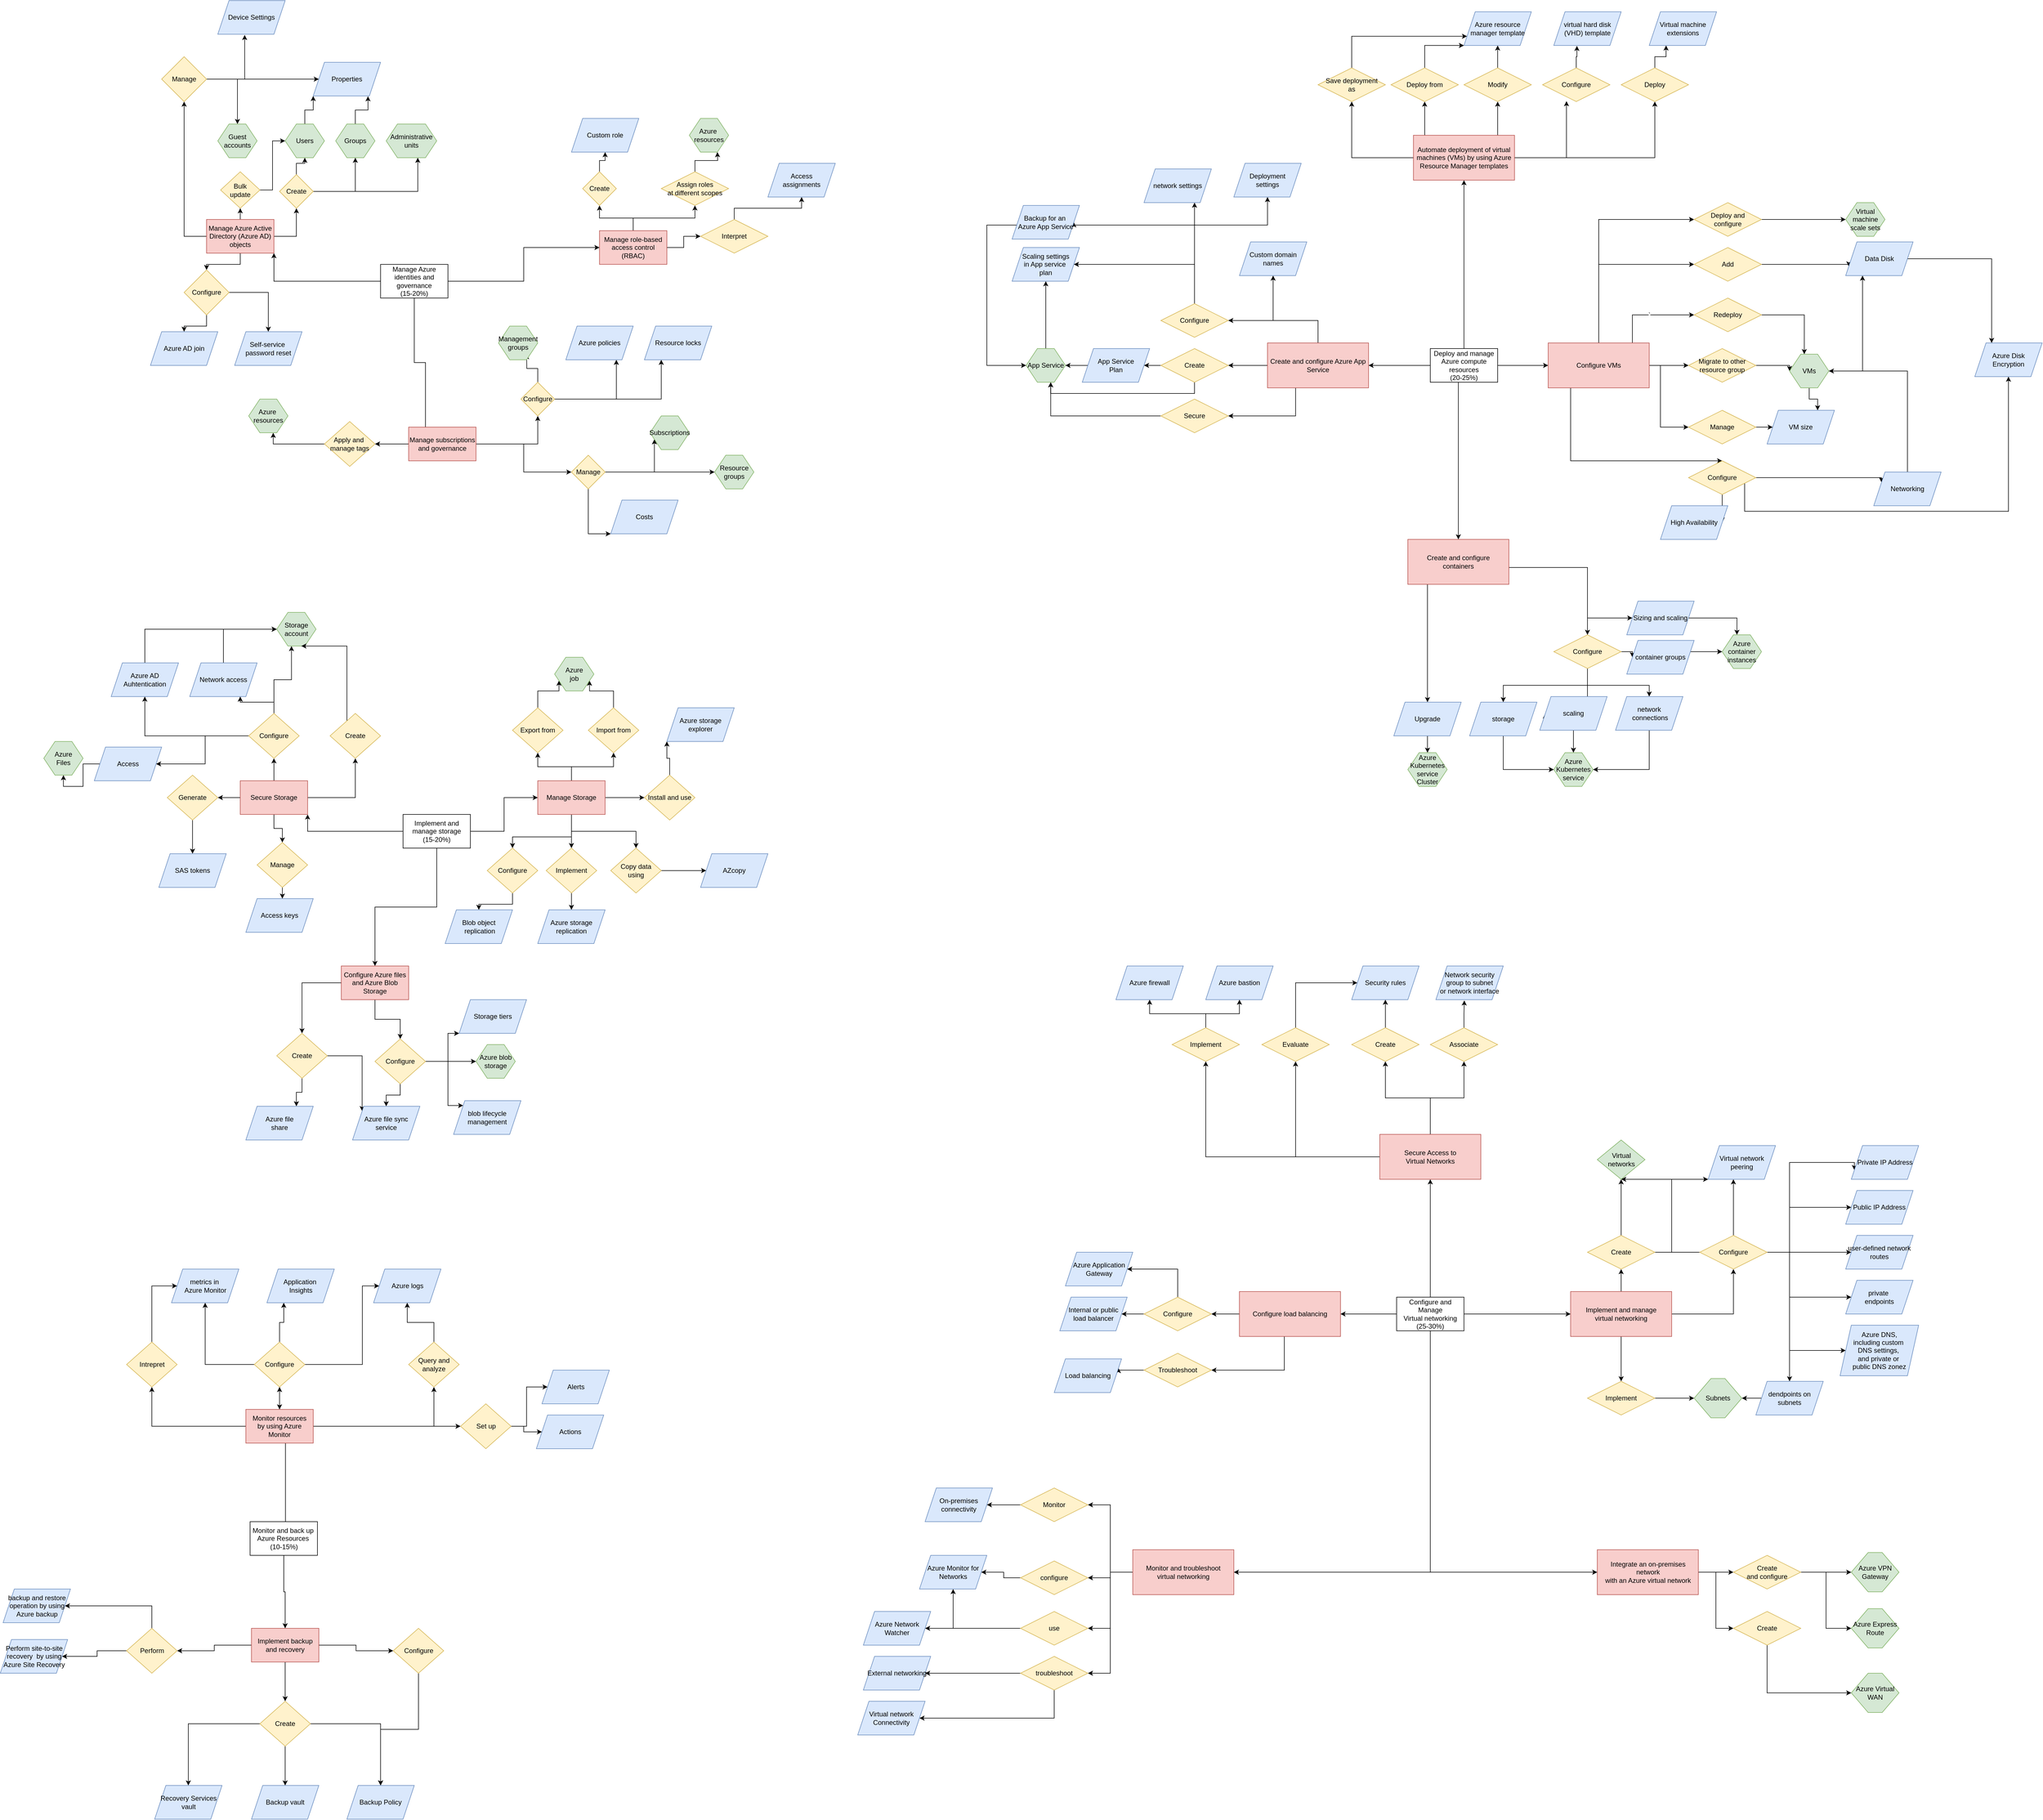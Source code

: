 <mxfile version="17.2.4" type="device"><diagram id="05XGzisqQ9gYRjY7v1Uj" name="Page-1"><mxGraphModel dx="4760" dy="3795" grid="1" gridSize="10" guides="1" tooltips="1" connect="1" arrows="1" fold="1" page="1" pageScale="1" pageWidth="850" pageHeight="1100" math="0" shadow="0"><root><mxCell id="0"/><mxCell id="1" parent="0"/><mxCell id="npotRa7ud4ZXsqlXrz5x-10" style="edgeStyle=orthogonalEdgeStyle;rounded=0;orthogonalLoop=1;jettySize=auto;html=1;" parent="1" source="npotRa7ud4ZXsqlXrz5x-2" target="npotRa7ud4ZXsqlXrz5x-9" edge="1"><mxGeometry relative="1" as="geometry"/></mxCell><mxCell id="npotRa7ud4ZXsqlXrz5x-25" style="edgeStyle=orthogonalEdgeStyle;rounded=0;orthogonalLoop=1;jettySize=auto;html=1;entryX=0.5;entryY=1;entryDx=0;entryDy=0;" parent="1" source="npotRa7ud4ZXsqlXrz5x-2" target="npotRa7ud4ZXsqlXrz5x-24" edge="1"><mxGeometry relative="1" as="geometry"><Array as="points"><mxPoint x="90" y="280"/></Array></mxGeometry></mxCell><mxCell id="npotRa7ud4ZXsqlXrz5x-30" style="edgeStyle=orthogonalEdgeStyle;rounded=0;orthogonalLoop=1;jettySize=auto;html=1;entryX=0.5;entryY=1;entryDx=0;entryDy=0;" parent="1" source="npotRa7ud4ZXsqlXrz5x-2" target="npotRa7ud4ZXsqlXrz5x-29" edge="1"><mxGeometry relative="1" as="geometry"/></mxCell><mxCell id="npotRa7ud4ZXsqlXrz5x-36" style="edgeStyle=orthogonalEdgeStyle;rounded=0;orthogonalLoop=1;jettySize=auto;html=1;" parent="1" source="npotRa7ud4ZXsqlXrz5x-2" target="npotRa7ud4ZXsqlXrz5x-35" edge="1"><mxGeometry relative="1" as="geometry"/></mxCell><mxCell id="npotRa7ud4ZXsqlXrz5x-2" value="Manage Azure Active Directory (Azure AD) objects&lt;br/&gt;" style="rounded=0;whiteSpace=wrap;html=1;fillColor=#f8cecc;strokeColor=#b85450;" parent="1" vertex="1"><mxGeometry x="130" y="250" width="120" height="60" as="geometry"/></mxCell><mxCell id="npotRa7ud4ZXsqlXrz5x-22" style="edgeStyle=orthogonalEdgeStyle;rounded=0;orthogonalLoop=1;jettySize=auto;html=1;entryX=0;entryY=1;entryDx=0;entryDy=0;" parent="1" source="npotRa7ud4ZXsqlXrz5x-7" target="npotRa7ud4ZXsqlXrz5x-17" edge="1"><mxGeometry relative="1" as="geometry"/></mxCell><mxCell id="npotRa7ud4ZXsqlXrz5x-7" value="Users" style="shape=hexagon;perimeter=hexagonPerimeter2;whiteSpace=wrap;html=1;fixedSize=1;fillColor=#d5e8d4;strokeColor=#82b366;" parent="1" vertex="1"><mxGeometry x="270" y="80" width="70" height="60" as="geometry"/></mxCell><mxCell id="npotRa7ud4ZXsqlXrz5x-23" style="edgeStyle=orthogonalEdgeStyle;rounded=0;orthogonalLoop=1;jettySize=auto;html=1;entryX=0.813;entryY=1.008;entryDx=0;entryDy=0;entryPerimeter=0;" parent="1" source="npotRa7ud4ZXsqlXrz5x-8" target="npotRa7ud4ZXsqlXrz5x-17" edge="1"><mxGeometry relative="1" as="geometry"/></mxCell><mxCell id="npotRa7ud4ZXsqlXrz5x-8" value="Groups" style="shape=hexagon;perimeter=hexagonPerimeter2;whiteSpace=wrap;html=1;fixedSize=1;fillColor=#d5e8d4;strokeColor=#82b366;" parent="1" vertex="1"><mxGeometry x="360" y="80" width="70" height="60" as="geometry"/></mxCell><mxCell id="npotRa7ud4ZXsqlXrz5x-11" style="edgeStyle=orthogonalEdgeStyle;rounded=0;orthogonalLoop=1;jettySize=auto;html=1;" parent="1" source="npotRa7ud4ZXsqlXrz5x-9" target="npotRa7ud4ZXsqlXrz5x-7" edge="1"><mxGeometry relative="1" as="geometry"/></mxCell><mxCell id="npotRa7ud4ZXsqlXrz5x-12" style="edgeStyle=orthogonalEdgeStyle;rounded=0;orthogonalLoop=1;jettySize=auto;html=1;entryX=0.5;entryY=1;entryDx=0;entryDy=0;" parent="1" source="npotRa7ud4ZXsqlXrz5x-9" target="npotRa7ud4ZXsqlXrz5x-8" edge="1"><mxGeometry relative="1" as="geometry"/></mxCell><mxCell id="npotRa7ud4ZXsqlXrz5x-15" style="edgeStyle=orthogonalEdgeStyle;rounded=0;orthogonalLoop=1;jettySize=auto;html=1;entryX=0.625;entryY=1;entryDx=0;entryDy=0;" parent="1" source="npotRa7ud4ZXsqlXrz5x-9" target="npotRa7ud4ZXsqlXrz5x-14" edge="1"><mxGeometry relative="1" as="geometry"/></mxCell><mxCell id="npotRa7ud4ZXsqlXrz5x-9" value="Create" style="rhombus;whiteSpace=wrap;html=1;fillColor=#fff2cc;strokeColor=#d6b656;" parent="1" vertex="1"><mxGeometry x="260" y="170" width="60" height="60" as="geometry"/></mxCell><mxCell id="npotRa7ud4ZXsqlXrz5x-14" value="Administrative units" style="shape=hexagon;perimeter=hexagonPerimeter2;whiteSpace=wrap;html=1;fixedSize=1;fillColor=#d5e8d4;strokeColor=#82b366;" parent="1" vertex="1"><mxGeometry x="450" y="80" width="90" height="60" as="geometry"/></mxCell><mxCell id="npotRa7ud4ZXsqlXrz5x-17" value="Properties" style="shape=parallelogram;perimeter=parallelogramPerimeter;whiteSpace=wrap;html=1;fixedSize=1;fillColor=#dae8fc;strokeColor=#6c8ebf;" parent="1" vertex="1"><mxGeometry x="320" y="-30" width="120" height="60" as="geometry"/></mxCell><mxCell id="npotRa7ud4ZXsqlXrz5x-26" style="edgeStyle=orthogonalEdgeStyle;rounded=0;orthogonalLoop=1;jettySize=auto;html=1;" parent="1" source="npotRa7ud4ZXsqlXrz5x-24" target="npotRa7ud4ZXsqlXrz5x-17" edge="1"><mxGeometry relative="1" as="geometry"/></mxCell><mxCell id="npotRa7ud4ZXsqlXrz5x-28" style="edgeStyle=orthogonalEdgeStyle;rounded=0;orthogonalLoop=1;jettySize=auto;html=1;entryX=0.399;entryY=1.021;entryDx=0;entryDy=0;entryPerimeter=0;" parent="1" source="npotRa7ud4ZXsqlXrz5x-24" target="npotRa7ud4ZXsqlXrz5x-27" edge="1"><mxGeometry relative="1" as="geometry"><mxPoint x="90" y="-80" as="targetPoint"/></mxGeometry></mxCell><mxCell id="npotRa7ud4ZXsqlXrz5x-33" style="edgeStyle=orthogonalEdgeStyle;rounded=0;orthogonalLoop=1;jettySize=auto;html=1;" parent="1" source="npotRa7ud4ZXsqlXrz5x-24" target="npotRa7ud4ZXsqlXrz5x-32" edge="1"><mxGeometry relative="1" as="geometry"/></mxCell><mxCell id="npotRa7ud4ZXsqlXrz5x-24" value="Manage" style="rhombus;whiteSpace=wrap;html=1;fillColor=#fff2cc;strokeColor=#d6b656;" parent="1" vertex="1"><mxGeometry x="50" y="-40" width="80" height="80" as="geometry"/></mxCell><mxCell id="npotRa7ud4ZXsqlXrz5x-27" value="Device Settings" style="shape=parallelogram;perimeter=parallelogramPerimeter;whiteSpace=wrap;html=1;fixedSize=1;fillColor=#dae8fc;strokeColor=#6c8ebf;" parent="1" vertex="1"><mxGeometry x="150" y="-140" width="120" height="60" as="geometry"/></mxCell><mxCell id="npotRa7ud4ZXsqlXrz5x-31" style="edgeStyle=orthogonalEdgeStyle;rounded=0;orthogonalLoop=1;jettySize=auto;html=1;entryX=0;entryY=0.5;entryDx=0;entryDy=0;" parent="1" source="npotRa7ud4ZXsqlXrz5x-29" target="npotRa7ud4ZXsqlXrz5x-7" edge="1"><mxGeometry relative="1" as="geometry"/></mxCell><mxCell id="npotRa7ud4ZXsqlXrz5x-29" value="Bulk &lt;br&gt;update" style="rhombus;whiteSpace=wrap;html=1;fillColor=#fff2cc;strokeColor=#d6b656;" parent="1" vertex="1"><mxGeometry x="155" y="165" width="70" height="65" as="geometry"/></mxCell><mxCell id="npotRa7ud4ZXsqlXrz5x-32" value="Guest&lt;br&gt;accounts" style="shape=hexagon;perimeter=hexagonPerimeter2;whiteSpace=wrap;html=1;fixedSize=1;fillColor=#d5e8d4;strokeColor=#82b366;" parent="1" vertex="1"><mxGeometry x="150" y="80" width="70" height="60" as="geometry"/></mxCell><mxCell id="npotRa7ud4ZXsqlXrz5x-40" style="edgeStyle=orthogonalEdgeStyle;rounded=0;orthogonalLoop=1;jettySize=auto;html=1;" parent="1" source="npotRa7ud4ZXsqlXrz5x-35" target="npotRa7ud4ZXsqlXrz5x-38" edge="1"><mxGeometry relative="1" as="geometry"/></mxCell><mxCell id="npotRa7ud4ZXsqlXrz5x-41" style="edgeStyle=orthogonalEdgeStyle;rounded=0;orthogonalLoop=1;jettySize=auto;html=1;" parent="1" source="npotRa7ud4ZXsqlXrz5x-35" target="npotRa7ud4ZXsqlXrz5x-37" edge="1"><mxGeometry relative="1" as="geometry"/></mxCell><mxCell id="npotRa7ud4ZXsqlXrz5x-35" value="Configure" style="rhombus;whiteSpace=wrap;html=1;fillColor=#fff2cc;strokeColor=#d6b656;" parent="1" vertex="1"><mxGeometry x="90" y="340" width="80" height="80" as="geometry"/></mxCell><mxCell id="npotRa7ud4ZXsqlXrz5x-37" value="Azure AD join" style="shape=parallelogram;perimeter=parallelogramPerimeter;whiteSpace=wrap;html=1;fixedSize=1;fillColor=#dae8fc;strokeColor=#6c8ebf;" parent="1" vertex="1"><mxGeometry x="30" y="450" width="120" height="60" as="geometry"/></mxCell><mxCell id="npotRa7ud4ZXsqlXrz5x-38" value="Self-service&amp;nbsp;&lt;br&gt;password reset" style="shape=parallelogram;perimeter=parallelogramPerimeter;whiteSpace=wrap;html=1;fixedSize=1;fillColor=#dae8fc;strokeColor=#6c8ebf;" parent="1" vertex="1"><mxGeometry x="180" y="450" width="120" height="60" as="geometry"/></mxCell><mxCell id="npotRa7ud4ZXsqlXrz5x-43" style="edgeStyle=orthogonalEdgeStyle;rounded=0;orthogonalLoop=1;jettySize=auto;html=1;entryX=1;entryY=1;entryDx=0;entryDy=0;" parent="1" source="npotRa7ud4ZXsqlXrz5x-42" target="npotRa7ud4ZXsqlXrz5x-2" edge="1"><mxGeometry relative="1" as="geometry"/></mxCell><mxCell id="npotRa7ud4ZXsqlXrz5x-45" style="edgeStyle=orthogonalEdgeStyle;rounded=0;orthogonalLoop=1;jettySize=auto;html=1;" parent="1" source="npotRa7ud4ZXsqlXrz5x-42" target="npotRa7ud4ZXsqlXrz5x-44" edge="1"><mxGeometry relative="1" as="geometry"/></mxCell><mxCell id="npotRa7ud4ZXsqlXrz5x-89" style="edgeStyle=orthogonalEdgeStyle;rounded=0;orthogonalLoop=1;jettySize=auto;html=1;entryX=0.25;entryY=0.667;entryDx=0;entryDy=0;entryPerimeter=0;" parent="1" source="npotRa7ud4ZXsqlXrz5x-42" target="npotRa7ud4ZXsqlXrz5x-63" edge="1"><mxGeometry relative="1" as="geometry"/></mxCell><mxCell id="npotRa7ud4ZXsqlXrz5x-42" value="Manage Azure identities and governance&lt;br&gt;(15-20%)" style="rounded=0;whiteSpace=wrap;html=1;" parent="1" vertex="1"><mxGeometry x="440" y="330" width="120" height="60" as="geometry"/></mxCell><mxCell id="npotRa7ud4ZXsqlXrz5x-47" style="edgeStyle=orthogonalEdgeStyle;rounded=0;orthogonalLoop=1;jettySize=auto;html=1;entryX=0.5;entryY=1;entryDx=0;entryDy=0;" parent="1" source="npotRa7ud4ZXsqlXrz5x-44" target="npotRa7ud4ZXsqlXrz5x-46" edge="1"><mxGeometry relative="1" as="geometry"/></mxCell><mxCell id="npotRa7ud4ZXsqlXrz5x-51" style="edgeStyle=orthogonalEdgeStyle;rounded=0;orthogonalLoop=1;jettySize=auto;html=1;entryX=0.5;entryY=1;entryDx=0;entryDy=0;" parent="1" source="npotRa7ud4ZXsqlXrz5x-44" target="npotRa7ud4ZXsqlXrz5x-50" edge="1"><mxGeometry relative="1" as="geometry"/></mxCell><mxCell id="npotRa7ud4ZXsqlXrz5x-59" style="edgeStyle=orthogonalEdgeStyle;rounded=0;orthogonalLoop=1;jettySize=auto;html=1;entryX=0;entryY=0.5;entryDx=0;entryDy=0;" parent="1" source="npotRa7ud4ZXsqlXrz5x-44" target="npotRa7ud4ZXsqlXrz5x-57" edge="1"><mxGeometry relative="1" as="geometry"/></mxCell><mxCell id="npotRa7ud4ZXsqlXrz5x-44" value="Manage role-based access control (RBAC)" style="rounded=0;whiteSpace=wrap;html=1;fillColor=#f8cecc;strokeColor=#b85450;" parent="1" vertex="1"><mxGeometry x="830" y="270" width="120" height="60" as="geometry"/></mxCell><mxCell id="npotRa7ud4ZXsqlXrz5x-49" style="edgeStyle=orthogonalEdgeStyle;rounded=0;orthogonalLoop=1;jettySize=auto;html=1;" parent="1" source="npotRa7ud4ZXsqlXrz5x-46" target="npotRa7ud4ZXsqlXrz5x-48" edge="1"><mxGeometry relative="1" as="geometry"/></mxCell><mxCell id="npotRa7ud4ZXsqlXrz5x-46" value="Create" style="rhombus;whiteSpace=wrap;html=1;fillColor=#fff2cc;strokeColor=#d6b656;" parent="1" vertex="1"><mxGeometry x="800" y="165" width="60" height="60" as="geometry"/></mxCell><mxCell id="npotRa7ud4ZXsqlXrz5x-48" value="Custom role" style="shape=parallelogram;perimeter=parallelogramPerimeter;whiteSpace=wrap;html=1;fixedSize=1;fillColor=#dae8fc;strokeColor=#6c8ebf;" parent="1" vertex="1"><mxGeometry x="780" y="70" width="120" height="60" as="geometry"/></mxCell><mxCell id="npotRa7ud4ZXsqlXrz5x-56" style="edgeStyle=orthogonalEdgeStyle;rounded=0;orthogonalLoop=1;jettySize=auto;html=1;" parent="1" source="npotRa7ud4ZXsqlXrz5x-50" edge="1"><mxGeometry relative="1" as="geometry"><mxPoint x="1040" y="130" as="targetPoint"/></mxGeometry></mxCell><mxCell id="npotRa7ud4ZXsqlXrz5x-50" value="Assign roles&lt;br&gt;at different scopes" style="rhombus;whiteSpace=wrap;html=1;fillColor=#fff2cc;strokeColor=#d6b656;" parent="1" vertex="1"><mxGeometry x="940" y="165" width="120" height="60" as="geometry"/></mxCell><mxCell id="npotRa7ud4ZXsqlXrz5x-62" style="edgeStyle=orthogonalEdgeStyle;rounded=0;orthogonalLoop=1;jettySize=auto;html=1;" parent="1" source="npotRa7ud4ZXsqlXrz5x-57" target="npotRa7ud4ZXsqlXrz5x-60" edge="1"><mxGeometry relative="1" as="geometry"/></mxCell><mxCell id="npotRa7ud4ZXsqlXrz5x-57" value="Interpret&lt;br&gt;" style="rhombus;whiteSpace=wrap;html=1;fillColor=#fff2cc;strokeColor=#d6b656;" parent="1" vertex="1"><mxGeometry x="1010" y="250" width="120" height="60" as="geometry"/></mxCell><mxCell id="npotRa7ud4ZXsqlXrz5x-60" value="Access &lt;br&gt;assignments" style="shape=parallelogram;perimeter=parallelogramPerimeter;whiteSpace=wrap;html=1;fixedSize=1;fillColor=#dae8fc;strokeColor=#6c8ebf;" parent="1" vertex="1"><mxGeometry x="1130" y="150" width="120" height="60" as="geometry"/></mxCell><mxCell id="npotRa7ud4ZXsqlXrz5x-66" style="edgeStyle=orthogonalEdgeStyle;rounded=0;orthogonalLoop=1;jettySize=auto;html=1;entryX=0.5;entryY=1;entryDx=0;entryDy=0;" parent="1" source="npotRa7ud4ZXsqlXrz5x-63" target="npotRa7ud4ZXsqlXrz5x-64" edge="1"><mxGeometry relative="1" as="geometry"/></mxCell><mxCell id="npotRa7ud4ZXsqlXrz5x-71" style="edgeStyle=orthogonalEdgeStyle;rounded=0;orthogonalLoop=1;jettySize=auto;html=1;entryX=1;entryY=0.5;entryDx=0;entryDy=0;" parent="1" source="npotRa7ud4ZXsqlXrz5x-63" target="npotRa7ud4ZXsqlXrz5x-70" edge="1"><mxGeometry relative="1" as="geometry"/></mxCell><mxCell id="npotRa7ud4ZXsqlXrz5x-76" style="edgeStyle=orthogonalEdgeStyle;rounded=0;orthogonalLoop=1;jettySize=auto;html=1;" parent="1" source="npotRa7ud4ZXsqlXrz5x-63" target="npotRa7ud4ZXsqlXrz5x-75" edge="1"><mxGeometry relative="1" as="geometry"/></mxCell><mxCell id="npotRa7ud4ZXsqlXrz5x-63" value="Manage subscriptions and governance" style="rounded=0;whiteSpace=wrap;html=1;fillColor=#f8cecc;strokeColor=#b85450;" parent="1" vertex="1"><mxGeometry x="490" y="620" width="120" height="60" as="geometry"/></mxCell><mxCell id="npotRa7ud4ZXsqlXrz5x-67" style="edgeStyle=orthogonalEdgeStyle;rounded=0;orthogonalLoop=1;jettySize=auto;html=1;entryX=0.75;entryY=1;entryDx=0;entryDy=0;" parent="1" source="npotRa7ud4ZXsqlXrz5x-64" target="npotRa7ud4ZXsqlXrz5x-65" edge="1"><mxGeometry relative="1" as="geometry"/></mxCell><mxCell id="npotRa7ud4ZXsqlXrz5x-69" style="edgeStyle=orthogonalEdgeStyle;rounded=0;orthogonalLoop=1;jettySize=auto;html=1;entryX=0.25;entryY=1;entryDx=0;entryDy=0;" parent="1" source="npotRa7ud4ZXsqlXrz5x-64" target="npotRa7ud4ZXsqlXrz5x-68" edge="1"><mxGeometry relative="1" as="geometry"/></mxCell><mxCell id="npotRa7ud4ZXsqlXrz5x-84" style="edgeStyle=orthogonalEdgeStyle;rounded=0;orthogonalLoop=1;jettySize=auto;html=1;" parent="1" source="npotRa7ud4ZXsqlXrz5x-64" edge="1"><mxGeometry relative="1" as="geometry"><mxPoint x="700" y="490" as="targetPoint"/></mxGeometry></mxCell><mxCell id="npotRa7ud4ZXsqlXrz5x-64" value="Configure" style="rhombus;whiteSpace=wrap;html=1;fillColor=#fff2cc;strokeColor=#d6b656;" parent="1" vertex="1"><mxGeometry x="690" y="540" width="60" height="60" as="geometry"/></mxCell><mxCell id="npotRa7ud4ZXsqlXrz5x-65" value="Azure policies" style="shape=parallelogram;perimeter=parallelogramPerimeter;whiteSpace=wrap;html=1;fixedSize=1;fillColor=#dae8fc;strokeColor=#6c8ebf;" parent="1" vertex="1"><mxGeometry x="770" y="440" width="120" height="60" as="geometry"/></mxCell><mxCell id="npotRa7ud4ZXsqlXrz5x-68" value="Resource locks" style="shape=parallelogram;perimeter=parallelogramPerimeter;whiteSpace=wrap;html=1;fixedSize=1;fillColor=#dae8fc;strokeColor=#6c8ebf;" parent="1" vertex="1"><mxGeometry x="910" y="440" width="120" height="60" as="geometry"/></mxCell><mxCell id="npotRa7ud4ZXsqlXrz5x-74" style="edgeStyle=orthogonalEdgeStyle;rounded=0;orthogonalLoop=1;jettySize=auto;html=1;entryX=0.625;entryY=1;entryDx=0;entryDy=0;" parent="1" source="npotRa7ud4ZXsqlXrz5x-70" target="npotRa7ud4ZXsqlXrz5x-147" edge="1"><mxGeometry relative="1" as="geometry"><mxPoint x="270" y="630" as="targetPoint"/></mxGeometry></mxCell><mxCell id="npotRa7ud4ZXsqlXrz5x-70" value="Apply and&amp;nbsp;&lt;br&gt;manage tags" style="rhombus;whiteSpace=wrap;html=1;fillColor=#fff2cc;strokeColor=#d6b656;" parent="1" vertex="1"><mxGeometry x="340" y="610" width="90" height="80" as="geometry"/></mxCell><mxCell id="npotRa7ud4ZXsqlXrz5x-79" style="edgeStyle=orthogonalEdgeStyle;rounded=0;orthogonalLoop=1;jettySize=auto;html=1;entryX=0;entryY=0.75;entryDx=0;entryDy=0;" parent="1" source="npotRa7ud4ZXsqlXrz5x-75" target="npotRa7ud4ZXsqlXrz5x-150" edge="1"><mxGeometry relative="1" as="geometry"><mxPoint x="950" y="640" as="targetPoint"/></mxGeometry></mxCell><mxCell id="npotRa7ud4ZXsqlXrz5x-80" style="edgeStyle=orthogonalEdgeStyle;rounded=0;orthogonalLoop=1;jettySize=auto;html=1;entryX=0;entryY=0.5;entryDx=0;entryDy=0;" parent="1" source="npotRa7ud4ZXsqlXrz5x-75" target="npotRa7ud4ZXsqlXrz5x-151" edge="1"><mxGeometry relative="1" as="geometry"><mxPoint x="1000" y="700" as="targetPoint"/></mxGeometry></mxCell><mxCell id="npotRa7ud4ZXsqlXrz5x-82" style="edgeStyle=orthogonalEdgeStyle;rounded=0;orthogonalLoop=1;jettySize=auto;html=1;entryX=0;entryY=1;entryDx=0;entryDy=0;" parent="1" source="npotRa7ud4ZXsqlXrz5x-75" target="npotRa7ud4ZXsqlXrz5x-81" edge="1"><mxGeometry relative="1" as="geometry"><Array as="points"><mxPoint x="810" y="810"/></Array></mxGeometry></mxCell><mxCell id="npotRa7ud4ZXsqlXrz5x-75" value="Manage" style="rhombus;whiteSpace=wrap;html=1;fillColor=#fff2cc;strokeColor=#d6b656;" parent="1" vertex="1"><mxGeometry x="780" y="670" width="60" height="60" as="geometry"/></mxCell><mxCell id="npotRa7ud4ZXsqlXrz5x-81" value="Costs" style="shape=parallelogram;perimeter=parallelogramPerimeter;whiteSpace=wrap;html=1;fixedSize=1;fillColor=#dae8fc;strokeColor=#6c8ebf;" parent="1" vertex="1"><mxGeometry x="850" y="750" width="120" height="60" as="geometry"/></mxCell><mxCell id="npotRa7ud4ZXsqlXrz5x-87" style="edgeStyle=orthogonalEdgeStyle;rounded=0;orthogonalLoop=1;jettySize=auto;html=1;entryX=1;entryY=1;entryDx=0;entryDy=0;" parent="1" source="npotRa7ud4ZXsqlXrz5x-85" target="npotRa7ud4ZXsqlXrz5x-86" edge="1"><mxGeometry relative="1" as="geometry"/></mxCell><mxCell id="npotRa7ud4ZXsqlXrz5x-116" style="edgeStyle=orthogonalEdgeStyle;rounded=0;orthogonalLoop=1;jettySize=auto;html=1;" parent="1" source="npotRa7ud4ZXsqlXrz5x-85" target="npotRa7ud4ZXsqlXrz5x-115" edge="1"><mxGeometry relative="1" as="geometry"/></mxCell><mxCell id="npotRa7ud4ZXsqlXrz5x-154" style="edgeStyle=orthogonalEdgeStyle;rounded=0;orthogonalLoop=1;jettySize=auto;html=1;" parent="1" source="npotRa7ud4ZXsqlXrz5x-85" target="npotRa7ud4ZXsqlXrz5x-153" edge="1"><mxGeometry relative="1" as="geometry"/></mxCell><mxCell id="npotRa7ud4ZXsqlXrz5x-85" value="Implement and manage storage&lt;br&gt;(15-20%)" style="rounded=0;whiteSpace=wrap;html=1;" parent="1" vertex="1"><mxGeometry x="480" y="1310" width="120" height="60" as="geometry"/></mxCell><mxCell id="npotRa7ud4ZXsqlXrz5x-94" style="edgeStyle=orthogonalEdgeStyle;rounded=0;orthogonalLoop=1;jettySize=auto;html=1;entryX=0.5;entryY=1;entryDx=0;entryDy=0;" parent="1" source="npotRa7ud4ZXsqlXrz5x-86" target="npotRa7ud4ZXsqlXrz5x-93" edge="1"><mxGeometry relative="1" as="geometry"/></mxCell><mxCell id="npotRa7ud4ZXsqlXrz5x-102" style="edgeStyle=orthogonalEdgeStyle;rounded=0;orthogonalLoop=1;jettySize=auto;html=1;entryX=0.5;entryY=1;entryDx=0;entryDy=0;" parent="1" source="npotRa7ud4ZXsqlXrz5x-86" target="npotRa7ud4ZXsqlXrz5x-98" edge="1"><mxGeometry relative="1" as="geometry"/></mxCell><mxCell id="npotRa7ud4ZXsqlXrz5x-106" style="edgeStyle=orthogonalEdgeStyle;rounded=0;orthogonalLoop=1;jettySize=auto;html=1;" parent="1" source="npotRa7ud4ZXsqlXrz5x-86" target="npotRa7ud4ZXsqlXrz5x-103" edge="1"><mxGeometry relative="1" as="geometry"/></mxCell><mxCell id="npotRa7ud4ZXsqlXrz5x-109" style="edgeStyle=orthogonalEdgeStyle;rounded=0;orthogonalLoop=1;jettySize=auto;html=1;" parent="1" source="npotRa7ud4ZXsqlXrz5x-86" target="npotRa7ud4ZXsqlXrz5x-108" edge="1"><mxGeometry relative="1" as="geometry"/></mxCell><mxCell id="npotRa7ud4ZXsqlXrz5x-86" value="Secure Storage" style="rounded=0;whiteSpace=wrap;html=1;fillColor=#f8cecc;strokeColor=#b85450;" parent="1" vertex="1"><mxGeometry x="190" y="1250" width="120" height="60" as="geometry"/></mxCell><mxCell id="npotRa7ud4ZXsqlXrz5x-99" style="edgeStyle=orthogonalEdgeStyle;rounded=0;orthogonalLoop=1;jettySize=auto;html=1;entryX=0.75;entryY=1;entryDx=0;entryDy=0;" parent="1" source="npotRa7ud4ZXsqlXrz5x-93" target="npotRa7ud4ZXsqlXrz5x-95" edge="1"><mxGeometry relative="1" as="geometry"/></mxCell><mxCell id="npotRa7ud4ZXsqlXrz5x-101" style="edgeStyle=orthogonalEdgeStyle;rounded=0;orthogonalLoop=1;jettySize=auto;html=1;entryX=0.375;entryY=1;entryDx=0;entryDy=0;" parent="1" source="npotRa7ud4ZXsqlXrz5x-93" target="npotRa7ud4ZXsqlXrz5x-96" edge="1"><mxGeometry relative="1" as="geometry"/></mxCell><mxCell id="npotRa7ud4ZXsqlXrz5x-114" style="edgeStyle=orthogonalEdgeStyle;rounded=0;orthogonalLoop=1;jettySize=auto;html=1;entryX=0.5;entryY=1;entryDx=0;entryDy=0;" parent="1" source="npotRa7ud4ZXsqlXrz5x-93" target="npotRa7ud4ZXsqlXrz5x-112" edge="1"><mxGeometry relative="1" as="geometry"/></mxCell><mxCell id="npotRa7ud4ZXsqlXrz5x-119" style="edgeStyle=orthogonalEdgeStyle;rounded=0;orthogonalLoop=1;jettySize=auto;html=1;entryX=1;entryY=0.5;entryDx=0;entryDy=0;" parent="1" source="npotRa7ud4ZXsqlXrz5x-93" target="npotRa7ud4ZXsqlXrz5x-118" edge="1"><mxGeometry relative="1" as="geometry"/></mxCell><mxCell id="npotRa7ud4ZXsqlXrz5x-93" value="Configure" style="rhombus;whiteSpace=wrap;html=1;fillColor=#fff2cc;strokeColor=#d6b656;" parent="1" vertex="1"><mxGeometry x="205" y="1130" width="90" height="80" as="geometry"/></mxCell><mxCell id="npotRa7ud4ZXsqlXrz5x-97" style="edgeStyle=orthogonalEdgeStyle;rounded=0;orthogonalLoop=1;jettySize=auto;html=1;entryX=0;entryY=0.5;entryDx=0;entryDy=0;" parent="1" source="npotRa7ud4ZXsqlXrz5x-95" target="npotRa7ud4ZXsqlXrz5x-96" edge="1"><mxGeometry relative="1" as="geometry"><Array as="points"><mxPoint x="160" y="980"/></Array></mxGeometry></mxCell><mxCell id="npotRa7ud4ZXsqlXrz5x-95" value="Network access" style="shape=parallelogram;perimeter=parallelogramPerimeter;whiteSpace=wrap;html=1;fixedSize=1;fillColor=#dae8fc;strokeColor=#6c8ebf;" parent="1" vertex="1"><mxGeometry x="100" y="1040" width="120" height="60" as="geometry"/></mxCell><mxCell id="npotRa7ud4ZXsqlXrz5x-96" value="Storage&lt;br&gt;account" style="shape=hexagon;perimeter=hexagonPerimeter2;whiteSpace=wrap;html=1;fixedSize=1;fillColor=#d5e8d4;strokeColor=#82b366;" parent="1" vertex="1"><mxGeometry x="255" y="950" width="70" height="60" as="geometry"/></mxCell><mxCell id="npotRa7ud4ZXsqlXrz5x-100" style="edgeStyle=orthogonalEdgeStyle;rounded=0;orthogonalLoop=1;jettySize=auto;html=1;entryX=0.625;entryY=1;entryDx=0;entryDy=0;" parent="1" source="npotRa7ud4ZXsqlXrz5x-98" target="npotRa7ud4ZXsqlXrz5x-96" edge="1"><mxGeometry relative="1" as="geometry"><Array as="points"><mxPoint x="380" y="1010"/></Array></mxGeometry></mxCell><mxCell id="npotRa7ud4ZXsqlXrz5x-98" value="Create" style="rhombus;whiteSpace=wrap;html=1;fillColor=#fff2cc;strokeColor=#d6b656;" parent="1" vertex="1"><mxGeometry x="350" y="1130" width="90" height="80" as="geometry"/></mxCell><mxCell id="npotRa7ud4ZXsqlXrz5x-105" style="edgeStyle=orthogonalEdgeStyle;rounded=0;orthogonalLoop=1;jettySize=auto;html=1;" parent="1" source="npotRa7ud4ZXsqlXrz5x-103" target="npotRa7ud4ZXsqlXrz5x-104" edge="1"><mxGeometry relative="1" as="geometry"/></mxCell><mxCell id="npotRa7ud4ZXsqlXrz5x-103" value="Generate" style="rhombus;whiteSpace=wrap;html=1;fillColor=#fff2cc;strokeColor=#d6b656;" parent="1" vertex="1"><mxGeometry x="60" y="1240" width="90" height="80" as="geometry"/></mxCell><mxCell id="npotRa7ud4ZXsqlXrz5x-104" value="SAS tokens" style="shape=parallelogram;perimeter=parallelogramPerimeter;whiteSpace=wrap;html=1;fixedSize=1;fillColor=#dae8fc;strokeColor=#6c8ebf;" parent="1" vertex="1"><mxGeometry x="45" y="1380" width="120" height="60" as="geometry"/></mxCell><mxCell id="npotRa7ud4ZXsqlXrz5x-111" style="edgeStyle=orthogonalEdgeStyle;rounded=0;orthogonalLoop=1;jettySize=auto;html=1;" parent="1" source="npotRa7ud4ZXsqlXrz5x-108" target="npotRa7ud4ZXsqlXrz5x-110" edge="1"><mxGeometry relative="1" as="geometry"><Array as="points"><mxPoint x="265" y="1470"/><mxPoint x="265" y="1470"/></Array></mxGeometry></mxCell><mxCell id="npotRa7ud4ZXsqlXrz5x-108" value="Manage" style="rhombus;whiteSpace=wrap;html=1;fillColor=#fff2cc;strokeColor=#d6b656;" parent="1" vertex="1"><mxGeometry x="220" y="1360" width="90" height="80" as="geometry"/></mxCell><mxCell id="npotRa7ud4ZXsqlXrz5x-110" value="Access keys" style="shape=parallelogram;perimeter=parallelogramPerimeter;whiteSpace=wrap;html=1;fixedSize=1;fillColor=#dae8fc;strokeColor=#6c8ebf;" parent="1" vertex="1"><mxGeometry x="200" y="1460" width="120" height="60" as="geometry"/></mxCell><mxCell id="npotRa7ud4ZXsqlXrz5x-113" style="edgeStyle=orthogonalEdgeStyle;rounded=0;orthogonalLoop=1;jettySize=auto;html=1;entryX=0;entryY=0.5;entryDx=0;entryDy=0;" parent="1" source="npotRa7ud4ZXsqlXrz5x-112" target="npotRa7ud4ZXsqlXrz5x-96" edge="1"><mxGeometry relative="1" as="geometry"><Array as="points"><mxPoint x="20" y="980"/></Array></mxGeometry></mxCell><mxCell id="npotRa7ud4ZXsqlXrz5x-112" value="Azure AD Auhtentication" style="shape=parallelogram;perimeter=parallelogramPerimeter;whiteSpace=wrap;html=1;fixedSize=1;fillColor=#dae8fc;strokeColor=#6c8ebf;" parent="1" vertex="1"><mxGeometry x="-40" y="1040" width="120" height="60" as="geometry"/></mxCell><mxCell id="npotRa7ud4ZXsqlXrz5x-125" style="edgeStyle=orthogonalEdgeStyle;rounded=0;orthogonalLoop=1;jettySize=auto;html=1;entryX=0.5;entryY=1;entryDx=0;entryDy=0;" parent="1" source="npotRa7ud4ZXsqlXrz5x-115" target="npotRa7ud4ZXsqlXrz5x-122" edge="1"><mxGeometry relative="1" as="geometry"/></mxCell><mxCell id="npotRa7ud4ZXsqlXrz5x-126" style="edgeStyle=orthogonalEdgeStyle;rounded=0;orthogonalLoop=1;jettySize=auto;html=1;entryX=0.5;entryY=1;entryDx=0;entryDy=0;" parent="1" source="npotRa7ud4ZXsqlXrz5x-115" target="npotRa7ud4ZXsqlXrz5x-124" edge="1"><mxGeometry relative="1" as="geometry"/></mxCell><mxCell id="npotRa7ud4ZXsqlXrz5x-130" style="edgeStyle=orthogonalEdgeStyle;rounded=0;orthogonalLoop=1;jettySize=auto;html=1;entryX=0;entryY=0.5;entryDx=0;entryDy=0;" parent="1" source="npotRa7ud4ZXsqlXrz5x-115" target="npotRa7ud4ZXsqlXrz5x-129" edge="1"><mxGeometry relative="1" as="geometry"/></mxCell><mxCell id="npotRa7ud4ZXsqlXrz5x-134" style="edgeStyle=orthogonalEdgeStyle;rounded=0;orthogonalLoop=1;jettySize=auto;html=1;" parent="1" source="npotRa7ud4ZXsqlXrz5x-115" target="npotRa7ud4ZXsqlXrz5x-133" edge="1"><mxGeometry relative="1" as="geometry"><Array as="points"><mxPoint x="780" y="1340"/><mxPoint x="895" y="1340"/></Array></mxGeometry></mxCell><mxCell id="npotRa7ud4ZXsqlXrz5x-138" style="edgeStyle=orthogonalEdgeStyle;rounded=0;orthogonalLoop=1;jettySize=auto;html=1;entryX=0.5;entryY=0;entryDx=0;entryDy=0;" parent="1" source="npotRa7ud4ZXsqlXrz5x-115" target="npotRa7ud4ZXsqlXrz5x-137" edge="1"><mxGeometry relative="1" as="geometry"/></mxCell><mxCell id="npotRa7ud4ZXsqlXrz5x-141" style="edgeStyle=orthogonalEdgeStyle;rounded=0;orthogonalLoop=1;jettySize=auto;html=1;entryX=0.5;entryY=0;entryDx=0;entryDy=0;" parent="1" source="npotRa7ud4ZXsqlXrz5x-115" target="npotRa7ud4ZXsqlXrz5x-142" edge="1"><mxGeometry relative="1" as="geometry"><mxPoint x="660" y="1410" as="targetPoint"/><Array as="points"><mxPoint x="780" y="1350"/><mxPoint x="675" y="1350"/></Array></mxGeometry></mxCell><mxCell id="npotRa7ud4ZXsqlXrz5x-115" value="Manage Storage" style="rounded=0;whiteSpace=wrap;html=1;fillColor=#f8cecc;strokeColor=#b85450;" parent="1" vertex="1"><mxGeometry x="720" y="1250" width="120" height="60" as="geometry"/></mxCell><mxCell id="npotRa7ud4ZXsqlXrz5x-117" value="Azure&lt;br&gt;Files" style="shape=hexagon;perimeter=hexagonPerimeter2;whiteSpace=wrap;html=1;fixedSize=1;fillColor=#d5e8d4;strokeColor=#82b366;" parent="1" vertex="1"><mxGeometry x="-160" y="1180" width="70" height="60" as="geometry"/></mxCell><mxCell id="npotRa7ud4ZXsqlXrz5x-120" style="edgeStyle=orthogonalEdgeStyle;rounded=0;orthogonalLoop=1;jettySize=auto;html=1;entryX=0.5;entryY=1;entryDx=0;entryDy=0;" parent="1" source="npotRa7ud4ZXsqlXrz5x-118" target="npotRa7ud4ZXsqlXrz5x-117" edge="1"><mxGeometry relative="1" as="geometry"/></mxCell><mxCell id="npotRa7ud4ZXsqlXrz5x-118" value="Access" style="shape=parallelogram;perimeter=parallelogramPerimeter;whiteSpace=wrap;html=1;fixedSize=1;fillColor=#dae8fc;strokeColor=#6c8ebf;" parent="1" vertex="1"><mxGeometry x="-70" y="1190" width="120" height="60" as="geometry"/></mxCell><mxCell id="npotRa7ud4ZXsqlXrz5x-127" style="edgeStyle=orthogonalEdgeStyle;rounded=0;orthogonalLoop=1;jettySize=auto;html=1;entryX=0;entryY=0.75;entryDx=0;entryDy=0;" parent="1" source="npotRa7ud4ZXsqlXrz5x-122" target="npotRa7ud4ZXsqlXrz5x-152" edge="1"><mxGeometry relative="1" as="geometry"><mxPoint x="720" y="1090" as="targetPoint"/><Array as="points"><mxPoint x="720" y="1090"/><mxPoint x="758" y="1090"/></Array></mxGeometry></mxCell><mxCell id="npotRa7ud4ZXsqlXrz5x-122" value="Export from" style="rhombus;whiteSpace=wrap;html=1;fillColor=#fff2cc;strokeColor=#d6b656;" parent="1" vertex="1"><mxGeometry x="675" y="1120" width="90" height="80" as="geometry"/></mxCell><mxCell id="npotRa7ud4ZXsqlXrz5x-128" style="edgeStyle=orthogonalEdgeStyle;rounded=0;orthogonalLoop=1;jettySize=auto;html=1;entryX=1;entryY=0.75;entryDx=0;entryDy=0;" parent="1" source="npotRa7ud4ZXsqlXrz5x-124" target="npotRa7ud4ZXsqlXrz5x-152" edge="1"><mxGeometry relative="1" as="geometry"><mxPoint x="822.857" y="1081.429" as="targetPoint"/><Array as="points"><mxPoint x="855" y="1090"/><mxPoint x="812" y="1090"/></Array></mxGeometry></mxCell><mxCell id="npotRa7ud4ZXsqlXrz5x-124" value="Import from" style="rhombus;whiteSpace=wrap;html=1;fillColor=#fff2cc;strokeColor=#d6b656;" parent="1" vertex="1"><mxGeometry x="810" y="1120" width="90" height="80" as="geometry"/></mxCell><mxCell id="npotRa7ud4ZXsqlXrz5x-132" style="edgeStyle=orthogonalEdgeStyle;rounded=0;orthogonalLoop=1;jettySize=auto;html=1;entryX=0;entryY=1;entryDx=0;entryDy=0;" parent="1" source="npotRa7ud4ZXsqlXrz5x-129" target="npotRa7ud4ZXsqlXrz5x-131" edge="1"><mxGeometry relative="1" as="geometry"/></mxCell><mxCell id="npotRa7ud4ZXsqlXrz5x-129" value="Install and use" style="rhombus;whiteSpace=wrap;html=1;fillColor=#fff2cc;strokeColor=#d6b656;" parent="1" vertex="1"><mxGeometry x="910" y="1240" width="90" height="80" as="geometry"/></mxCell><mxCell id="npotRa7ud4ZXsqlXrz5x-131" value="Azure storage&lt;br&gt;explorer" style="shape=parallelogram;perimeter=parallelogramPerimeter;whiteSpace=wrap;html=1;fixedSize=1;fillColor=#dae8fc;strokeColor=#6c8ebf;" parent="1" vertex="1"><mxGeometry x="950" y="1120" width="120" height="60" as="geometry"/></mxCell><mxCell id="npotRa7ud4ZXsqlXrz5x-136" style="edgeStyle=orthogonalEdgeStyle;rounded=0;orthogonalLoop=1;jettySize=auto;html=1;entryX=0;entryY=0.5;entryDx=0;entryDy=0;" parent="1" source="npotRa7ud4ZXsqlXrz5x-133" target="npotRa7ud4ZXsqlXrz5x-135" edge="1"><mxGeometry relative="1" as="geometry"/></mxCell><mxCell id="npotRa7ud4ZXsqlXrz5x-133" value="Copy data&lt;br&gt;using" style="rhombus;whiteSpace=wrap;html=1;fillColor=#fff2cc;strokeColor=#d6b656;" parent="1" vertex="1"><mxGeometry x="850" y="1370" width="90" height="80" as="geometry"/></mxCell><mxCell id="npotRa7ud4ZXsqlXrz5x-135" value="AZcopy" style="shape=parallelogram;perimeter=parallelogramPerimeter;whiteSpace=wrap;html=1;fixedSize=1;fillColor=#dae8fc;strokeColor=#6c8ebf;" parent="1" vertex="1"><mxGeometry x="1010" y="1380" width="120" height="60" as="geometry"/></mxCell><mxCell id="npotRa7ud4ZXsqlXrz5x-140" style="edgeStyle=orthogonalEdgeStyle;rounded=0;orthogonalLoop=1;jettySize=auto;html=1;" parent="1" source="npotRa7ud4ZXsqlXrz5x-137" target="npotRa7ud4ZXsqlXrz5x-139" edge="1"><mxGeometry relative="1" as="geometry"/></mxCell><mxCell id="npotRa7ud4ZXsqlXrz5x-137" value="Implement" style="rhombus;whiteSpace=wrap;html=1;fillColor=#fff2cc;strokeColor=#d6b656;" parent="1" vertex="1"><mxGeometry x="735" y="1370" width="90" height="80" as="geometry"/></mxCell><mxCell id="npotRa7ud4ZXsqlXrz5x-139" value="Azure storage&lt;br&gt;replication" style="shape=parallelogram;perimeter=parallelogramPerimeter;whiteSpace=wrap;html=1;fixedSize=1;fillColor=#dae8fc;strokeColor=#6c8ebf;" parent="1" vertex="1"><mxGeometry x="720" y="1480" width="120" height="60" as="geometry"/></mxCell><mxCell id="npotRa7ud4ZXsqlXrz5x-145" style="edgeStyle=orthogonalEdgeStyle;rounded=0;orthogonalLoop=1;jettySize=auto;html=1;entryX=0.5;entryY=0;entryDx=0;entryDy=0;" parent="1" source="npotRa7ud4ZXsqlXrz5x-142" target="npotRa7ud4ZXsqlXrz5x-144" edge="1"><mxGeometry relative="1" as="geometry"/></mxCell><mxCell id="npotRa7ud4ZXsqlXrz5x-142" value="Configure" style="rhombus;whiteSpace=wrap;html=1;fillColor=#fff2cc;strokeColor=#d6b656;" parent="1" vertex="1"><mxGeometry x="630" y="1370" width="90" height="80" as="geometry"/></mxCell><mxCell id="npotRa7ud4ZXsqlXrz5x-144" value="Blob object&lt;br&gt;&amp;nbsp;replication" style="shape=parallelogram;perimeter=parallelogramPerimeter;whiteSpace=wrap;html=1;fixedSize=1;fillColor=#dae8fc;strokeColor=#6c8ebf;" parent="1" vertex="1"><mxGeometry x="555" y="1480" width="120" height="60" as="geometry"/></mxCell><mxCell id="npotRa7ud4ZXsqlXrz5x-147" value="Azure&amp;nbsp;&lt;br&gt;resources" style="shape=hexagon;perimeter=hexagonPerimeter2;whiteSpace=wrap;html=1;fixedSize=1;fillColor=#d5e8d4;strokeColor=#82b366;" parent="1" vertex="1"><mxGeometry x="205" y="570" width="70" height="60" as="geometry"/></mxCell><mxCell id="npotRa7ud4ZXsqlXrz5x-148" value="Azure&amp;nbsp;&lt;br&gt;resources" style="shape=hexagon;perimeter=hexagonPerimeter2;whiteSpace=wrap;html=1;fixedSize=1;fillColor=#d5e8d4;strokeColor=#82b366;" parent="1" vertex="1"><mxGeometry x="990" y="70" width="70" height="60" as="geometry"/></mxCell><mxCell id="npotRa7ud4ZXsqlXrz5x-149" value="Management &lt;br&gt;groups" style="shape=hexagon;perimeter=hexagonPerimeter2;whiteSpace=wrap;html=1;fixedSize=1;fillColor=#d5e8d4;strokeColor=#82b366;" parent="1" vertex="1"><mxGeometry x="650" y="440" width="70" height="60" as="geometry"/></mxCell><mxCell id="npotRa7ud4ZXsqlXrz5x-150" value="Subscriptions" style="shape=hexagon;perimeter=hexagonPerimeter2;whiteSpace=wrap;html=1;fixedSize=1;fillColor=#d5e8d4;strokeColor=#82b366;" parent="1" vertex="1"><mxGeometry x="920" y="600" width="70" height="60" as="geometry"/></mxCell><mxCell id="npotRa7ud4ZXsqlXrz5x-151" value="Resource&lt;br&gt;groups" style="shape=hexagon;perimeter=hexagonPerimeter2;whiteSpace=wrap;html=1;fixedSize=1;fillColor=#d5e8d4;strokeColor=#82b366;" parent="1" vertex="1"><mxGeometry x="1035" y="670" width="70" height="60" as="geometry"/></mxCell><mxCell id="npotRa7ud4ZXsqlXrz5x-152" value="Azure&lt;br&gt;job" style="shape=hexagon;perimeter=hexagonPerimeter2;whiteSpace=wrap;html=1;fixedSize=1;fillColor=#d5e8d4;strokeColor=#82b366;" parent="1" vertex="1"><mxGeometry x="750" y="1030" width="70" height="60" as="geometry"/></mxCell><mxCell id="npotRa7ud4ZXsqlXrz5x-157" style="edgeStyle=orthogonalEdgeStyle;rounded=0;orthogonalLoop=1;jettySize=auto;html=1;entryX=0.5;entryY=0;entryDx=0;entryDy=0;" parent="1" source="npotRa7ud4ZXsqlXrz5x-153" target="npotRa7ud4ZXsqlXrz5x-155" edge="1"><mxGeometry relative="1" as="geometry"/></mxCell><mxCell id="npotRa7ud4ZXsqlXrz5x-158" style="edgeStyle=orthogonalEdgeStyle;rounded=0;orthogonalLoop=1;jettySize=auto;html=1;entryX=0.5;entryY=0;entryDx=0;entryDy=0;" parent="1" source="npotRa7ud4ZXsqlXrz5x-153" target="npotRa7ud4ZXsqlXrz5x-156" edge="1"><mxGeometry relative="1" as="geometry"/></mxCell><mxCell id="npotRa7ud4ZXsqlXrz5x-153" value="Configure Azure files and Azure Blob Storage" style="rounded=0;whiteSpace=wrap;html=1;fillColor=#f8cecc;strokeColor=#b85450;" parent="1" vertex="1"><mxGeometry x="370" y="1580" width="120" height="60" as="geometry"/></mxCell><mxCell id="npotRa7ud4ZXsqlXrz5x-160" style="edgeStyle=orthogonalEdgeStyle;rounded=0;orthogonalLoop=1;jettySize=auto;html=1;entryX=0.75;entryY=0;entryDx=0;entryDy=0;" parent="1" source="npotRa7ud4ZXsqlXrz5x-155" target="npotRa7ud4ZXsqlXrz5x-159" edge="1"><mxGeometry relative="1" as="geometry"/></mxCell><mxCell id="npotRa7ud4ZXsqlXrz5x-163" style="edgeStyle=orthogonalEdgeStyle;rounded=0;orthogonalLoop=1;jettySize=auto;html=1;entryX=0;entryY=0;entryDx=0;entryDy=0;" parent="1" source="npotRa7ud4ZXsqlXrz5x-155" target="npotRa7ud4ZXsqlXrz5x-161" edge="1"><mxGeometry relative="1" as="geometry"/></mxCell><mxCell id="npotRa7ud4ZXsqlXrz5x-155" value="Create" style="rhombus;whiteSpace=wrap;html=1;fillColor=#fff2cc;strokeColor=#d6b656;" parent="1" vertex="1"><mxGeometry x="255" y="1700" width="90" height="80" as="geometry"/></mxCell><mxCell id="npotRa7ud4ZXsqlXrz5x-162" style="edgeStyle=orthogonalEdgeStyle;rounded=0;orthogonalLoop=1;jettySize=auto;html=1;" parent="1" source="npotRa7ud4ZXsqlXrz5x-156" target="npotRa7ud4ZXsqlXrz5x-161" edge="1"><mxGeometry relative="1" as="geometry"/></mxCell><mxCell id="npotRa7ud4ZXsqlXrz5x-165" style="edgeStyle=orthogonalEdgeStyle;rounded=0;orthogonalLoop=1;jettySize=auto;html=1;entryX=0;entryY=0.5;entryDx=0;entryDy=0;" parent="1" source="npotRa7ud4ZXsqlXrz5x-156" target="npotRa7ud4ZXsqlXrz5x-164" edge="1"><mxGeometry relative="1" as="geometry"/></mxCell><mxCell id="npotRa7ud4ZXsqlXrz5x-168" style="edgeStyle=orthogonalEdgeStyle;rounded=0;orthogonalLoop=1;jettySize=auto;html=1;entryX=0;entryY=1;entryDx=0;entryDy=0;" parent="1" source="npotRa7ud4ZXsqlXrz5x-156" target="npotRa7ud4ZXsqlXrz5x-166" edge="1"><mxGeometry relative="1" as="geometry"><Array as="points"><mxPoint x="560" y="1750"/><mxPoint x="560" y="1700"/></Array></mxGeometry></mxCell><mxCell id="npotRa7ud4ZXsqlXrz5x-169" style="edgeStyle=orthogonalEdgeStyle;rounded=0;orthogonalLoop=1;jettySize=auto;html=1;entryX=0;entryY=0;entryDx=0;entryDy=0;" parent="1" source="npotRa7ud4ZXsqlXrz5x-156" target="npotRa7ud4ZXsqlXrz5x-167" edge="1"><mxGeometry relative="1" as="geometry"><Array as="points"><mxPoint x="560" y="1750"/><mxPoint x="560" y="1829"/></Array></mxGeometry></mxCell><mxCell id="npotRa7ud4ZXsqlXrz5x-156" value="Configure" style="rhombus;whiteSpace=wrap;html=1;fillColor=#fff2cc;strokeColor=#d6b656;" parent="1" vertex="1"><mxGeometry x="430" y="1710" width="90" height="80" as="geometry"/></mxCell><mxCell id="npotRa7ud4ZXsqlXrz5x-159" value="Azure file&lt;br&gt;share" style="shape=parallelogram;perimeter=parallelogramPerimeter;whiteSpace=wrap;html=1;fixedSize=1;fillColor=#dae8fc;strokeColor=#6c8ebf;" parent="1" vertex="1"><mxGeometry x="200" y="1830" width="120" height="60" as="geometry"/></mxCell><mxCell id="npotRa7ud4ZXsqlXrz5x-161" value="Azure file sync&lt;br&gt;service" style="shape=parallelogram;perimeter=parallelogramPerimeter;whiteSpace=wrap;html=1;fixedSize=1;fillColor=#dae8fc;strokeColor=#6c8ebf;" parent="1" vertex="1"><mxGeometry x="390" y="1830" width="120" height="60" as="geometry"/></mxCell><mxCell id="npotRa7ud4ZXsqlXrz5x-164" value="Azure blob&lt;br&gt;storage" style="shape=hexagon;perimeter=hexagonPerimeter2;whiteSpace=wrap;html=1;fixedSize=1;fillColor=#d5e8d4;strokeColor=#82b366;" parent="1" vertex="1"><mxGeometry x="610" y="1720" width="70" height="60" as="geometry"/></mxCell><mxCell id="npotRa7ud4ZXsqlXrz5x-166" value="Storage tiers" style="shape=parallelogram;perimeter=parallelogramPerimeter;whiteSpace=wrap;html=1;fixedSize=1;fillColor=#dae8fc;strokeColor=#6c8ebf;" parent="1" vertex="1"><mxGeometry x="580" y="1640" width="120" height="60" as="geometry"/></mxCell><mxCell id="npotRa7ud4ZXsqlXrz5x-167" value="blob lifecycle&lt;br&gt;management" style="shape=parallelogram;perimeter=parallelogramPerimeter;whiteSpace=wrap;html=1;fixedSize=1;fillColor=#dae8fc;strokeColor=#6c8ebf;" parent="1" vertex="1"><mxGeometry x="570" y="1820" width="120" height="60" as="geometry"/></mxCell><mxCell id="npotRa7ud4ZXsqlXrz5x-194" style="edgeStyle=orthogonalEdgeStyle;rounded=0;orthogonalLoop=1;jettySize=auto;html=1;entryX=0;entryY=0.5;entryDx=0;entryDy=0;" parent="1" source="npotRa7ud4ZXsqlXrz5x-170" target="npotRa7ud4ZXsqlXrz5x-193" edge="1"><mxGeometry relative="1" as="geometry"/></mxCell><mxCell id="npotRa7ud4ZXsqlXrz5x-240" style="edgeStyle=orthogonalEdgeStyle;rounded=0;orthogonalLoop=1;jettySize=auto;html=1;" parent="1" source="npotRa7ud4ZXsqlXrz5x-170" target="npotRa7ud4ZXsqlXrz5x-239" edge="1"><mxGeometry relative="1" as="geometry"><Array as="points"><mxPoint x="2360" y="670"/><mxPoint x="2360" y="670"/></Array></mxGeometry></mxCell><mxCell id="NawZew8GKzMAhfzH9SYb-3" style="edgeStyle=orthogonalEdgeStyle;rounded=0;orthogonalLoop=1;jettySize=auto;html=1;" parent="1" source="npotRa7ud4ZXsqlXrz5x-170" target="npotRa7ud4ZXsqlXrz5x-171" edge="1"><mxGeometry relative="1" as="geometry"/></mxCell><mxCell id="NawZew8GKzMAhfzH9SYb-7" style="edgeStyle=orthogonalEdgeStyle;rounded=0;orthogonalLoop=1;jettySize=auto;html=1;entryX=1;entryY=0.5;entryDx=0;entryDy=0;" parent="1" source="npotRa7ud4ZXsqlXrz5x-170" target="NawZew8GKzMAhfzH9SYb-6" edge="1"><mxGeometry relative="1" as="geometry"/></mxCell><mxCell id="npotRa7ud4ZXsqlXrz5x-170" value="Deploy and manage&lt;br&gt;Azure compute resources&lt;br&gt;(20-25%)" style="rounded=0;whiteSpace=wrap;html=1;" parent="1" vertex="1"><mxGeometry x="2310" y="480" width="120" height="60" as="geometry"/></mxCell><mxCell id="npotRa7ud4ZXsqlXrz5x-174" style="edgeStyle=orthogonalEdgeStyle;rounded=0;orthogonalLoop=1;jettySize=auto;html=1;entryX=0.5;entryY=1;entryDx=0;entryDy=0;" parent="1" source="npotRa7ud4ZXsqlXrz5x-171" target="npotRa7ud4ZXsqlXrz5x-173" edge="1"><mxGeometry relative="1" as="geometry"><Array as="points"><mxPoint x="2430" y="80"/><mxPoint x="2430" y="80"/></Array></mxGeometry></mxCell><mxCell id="npotRa7ud4ZXsqlXrz5x-179" style="edgeStyle=orthogonalEdgeStyle;rounded=0;orthogonalLoop=1;jettySize=auto;html=1;entryX=0.355;entryY=0.987;entryDx=0;entryDy=0;entryPerimeter=0;" parent="1" source="npotRa7ud4ZXsqlXrz5x-171" target="npotRa7ud4ZXsqlXrz5x-178" edge="1"><mxGeometry relative="1" as="geometry"/></mxCell><mxCell id="npotRa7ud4ZXsqlXrz5x-182" style="edgeStyle=orthogonalEdgeStyle;rounded=0;orthogonalLoop=1;jettySize=auto;html=1;" parent="1" source="npotRa7ud4ZXsqlXrz5x-171" target="npotRa7ud4ZXsqlXrz5x-181" edge="1"><mxGeometry relative="1" as="geometry"><Array as="points"><mxPoint x="2300" y="80"/><mxPoint x="2300" y="80"/></Array></mxGeometry></mxCell><mxCell id="npotRa7ud4ZXsqlXrz5x-185" style="edgeStyle=orthogonalEdgeStyle;rounded=0;orthogonalLoop=1;jettySize=auto;html=1;entryX=0.5;entryY=1;entryDx=0;entryDy=0;" parent="1" source="npotRa7ud4ZXsqlXrz5x-171" target="npotRa7ud4ZXsqlXrz5x-184" edge="1"><mxGeometry relative="1" as="geometry"/></mxCell><mxCell id="npotRa7ud4ZXsqlXrz5x-188" style="edgeStyle=orthogonalEdgeStyle;rounded=0;orthogonalLoop=1;jettySize=auto;html=1;" parent="1" source="npotRa7ud4ZXsqlXrz5x-171" target="npotRa7ud4ZXsqlXrz5x-187" edge="1"><mxGeometry relative="1" as="geometry"/></mxCell><mxCell id="npotRa7ud4ZXsqlXrz5x-171" value="Automate deployment of virtual machines (VMs) by using Azure Resource Manager templates" style="rounded=0;whiteSpace=wrap;html=1;fillColor=#f8cecc;strokeColor=#b85450;" parent="1" vertex="1"><mxGeometry x="2280" y="100" width="180" height="80" as="geometry"/></mxCell><mxCell id="npotRa7ud4ZXsqlXrz5x-176" style="edgeStyle=orthogonalEdgeStyle;rounded=0;orthogonalLoop=1;jettySize=auto;html=1;" parent="1" source="npotRa7ud4ZXsqlXrz5x-173" target="npotRa7ud4ZXsqlXrz5x-175" edge="1"><mxGeometry relative="1" as="geometry"/></mxCell><mxCell id="npotRa7ud4ZXsqlXrz5x-173" value="Modify" style="rhombus;whiteSpace=wrap;html=1;fillColor=#fff2cc;strokeColor=#d6b656;" parent="1" vertex="1"><mxGeometry x="2370" y="-20" width="120" height="60" as="geometry"/></mxCell><mxCell id="npotRa7ud4ZXsqlXrz5x-175" value="Azure resource&lt;br&gt;manager template" style="shape=parallelogram;perimeter=parallelogramPerimeter;whiteSpace=wrap;html=1;fixedSize=1;fillColor=#dae8fc;strokeColor=#6c8ebf;" parent="1" vertex="1"><mxGeometry x="2370" y="-120" width="120" height="60" as="geometry"/></mxCell><mxCell id="npotRa7ud4ZXsqlXrz5x-177" value="virtual hard disk (VHD) template" style="shape=parallelogram;perimeter=parallelogramPerimeter;whiteSpace=wrap;html=1;fixedSize=1;fillColor=#dae8fc;strokeColor=#6c8ebf;" parent="1" vertex="1"><mxGeometry x="2530" y="-120" width="120" height="60" as="geometry"/></mxCell><mxCell id="npotRa7ud4ZXsqlXrz5x-180" style="edgeStyle=orthogonalEdgeStyle;rounded=0;orthogonalLoop=1;jettySize=auto;html=1;entryX=0.343;entryY=1.012;entryDx=0;entryDy=0;entryPerimeter=0;" parent="1" source="npotRa7ud4ZXsqlXrz5x-178" target="npotRa7ud4ZXsqlXrz5x-177" edge="1"><mxGeometry relative="1" as="geometry"/></mxCell><mxCell id="npotRa7ud4ZXsqlXrz5x-178" value="Configure" style="rhombus;whiteSpace=wrap;html=1;fillColor=#fff2cc;strokeColor=#d6b656;" parent="1" vertex="1"><mxGeometry x="2510" y="-20" width="120" height="60" as="geometry"/></mxCell><mxCell id="npotRa7ud4ZXsqlXrz5x-183" style="edgeStyle=orthogonalEdgeStyle;rounded=0;orthogonalLoop=1;jettySize=auto;html=1;entryX=0;entryY=1;entryDx=0;entryDy=0;" parent="1" source="npotRa7ud4ZXsqlXrz5x-181" target="npotRa7ud4ZXsqlXrz5x-175" edge="1"><mxGeometry relative="1" as="geometry"><Array as="points"><mxPoint x="2300" y="-60"/></Array></mxGeometry></mxCell><mxCell id="npotRa7ud4ZXsqlXrz5x-181" value="Deploy from" style="rhombus;whiteSpace=wrap;html=1;fillColor=#fff2cc;strokeColor=#d6b656;" parent="1" vertex="1"><mxGeometry x="2240" y="-20" width="120" height="60" as="geometry"/></mxCell><mxCell id="npotRa7ud4ZXsqlXrz5x-186" style="edgeStyle=orthogonalEdgeStyle;rounded=0;orthogonalLoop=1;jettySize=auto;html=1;entryX=0;entryY=0.75;entryDx=0;entryDy=0;" parent="1" source="npotRa7ud4ZXsqlXrz5x-184" target="npotRa7ud4ZXsqlXrz5x-175" edge="1"><mxGeometry relative="1" as="geometry"><Array as="points"><mxPoint x="2170" y="-76"/></Array></mxGeometry></mxCell><mxCell id="npotRa7ud4ZXsqlXrz5x-184" value="Save deployment&lt;br&gt;as" style="rhombus;whiteSpace=wrap;html=1;fillColor=#fff2cc;strokeColor=#d6b656;" parent="1" vertex="1"><mxGeometry x="2110" y="-20" width="120" height="60" as="geometry"/></mxCell><mxCell id="NawZew8GKzMAhfzH9SYb-5" style="edgeStyle=orthogonalEdgeStyle;rounded=0;orthogonalLoop=1;jettySize=auto;html=1;entryX=0.25;entryY=1;entryDx=0;entryDy=0;" parent="1" source="npotRa7ud4ZXsqlXrz5x-187" target="npotRa7ud4ZXsqlXrz5x-191" edge="1"><mxGeometry relative="1" as="geometry"/></mxCell><mxCell id="npotRa7ud4ZXsqlXrz5x-187" value="Deploy" style="rhombus;whiteSpace=wrap;html=1;fillColor=#fff2cc;strokeColor=#d6b656;" parent="1" vertex="1"><mxGeometry x="2650" y="-20" width="120" height="60" as="geometry"/></mxCell><mxCell id="npotRa7ud4ZXsqlXrz5x-191" value="Virtual machine&lt;br&gt;extensions" style="shape=parallelogram;perimeter=parallelogramPerimeter;whiteSpace=wrap;html=1;fixedSize=1;fillColor=#dae8fc;strokeColor=#6c8ebf;" parent="1" vertex="1"><mxGeometry x="2700" y="-120" width="120" height="60" as="geometry"/></mxCell><mxCell id="npotRa7ud4ZXsqlXrz5x-202" style="edgeStyle=orthogonalEdgeStyle;rounded=0;orthogonalLoop=1;jettySize=auto;html=1;entryX=0;entryY=0.5;entryDx=0;entryDy=0;" parent="1" source="npotRa7ud4ZXsqlXrz5x-193" target="npotRa7ud4ZXsqlXrz5x-201" edge="1"><mxGeometry relative="1" as="geometry"/></mxCell><mxCell id="npotRa7ud4ZXsqlXrz5x-208" style="edgeStyle=orthogonalEdgeStyle;rounded=0;orthogonalLoop=1;jettySize=auto;html=1;entryX=0;entryY=0.5;entryDx=0;entryDy=0;" parent="1" source="npotRa7ud4ZXsqlXrz5x-193" target="npotRa7ud4ZXsqlXrz5x-207" edge="1"><mxGeometry relative="1" as="geometry"><Array as="points"><mxPoint x="2720" y="510"/><mxPoint x="2720" y="620"/></Array></mxGeometry></mxCell><mxCell id="npotRa7ud4ZXsqlXrz5x-213" style="edgeStyle=orthogonalEdgeStyle;rounded=0;orthogonalLoop=1;jettySize=auto;html=1;entryX=0;entryY=0.5;entryDx=0;entryDy=0;" parent="1" source="npotRa7ud4ZXsqlXrz5x-193" target="npotRa7ud4ZXsqlXrz5x-210" edge="1"><mxGeometry relative="1" as="geometry"><Array as="points"><mxPoint x="2610" y="330"/></Array></mxGeometry></mxCell><mxCell id="npotRa7ud4ZXsqlXrz5x-222" style="edgeStyle=orthogonalEdgeStyle;rounded=0;orthogonalLoop=1;jettySize=auto;html=1;entryX=0.5;entryY=0;entryDx=0;entryDy=0;" parent="1" source="npotRa7ud4ZXsqlXrz5x-193" target="npotRa7ud4ZXsqlXrz5x-196" edge="1"><mxGeometry relative="1" as="geometry"><Array as="points"><mxPoint x="2560" y="600"/><mxPoint x="2560" y="600"/></Array></mxGeometry></mxCell><mxCell id="npotRa7ud4ZXsqlXrz5x-231" value="`" style="edgeStyle=orthogonalEdgeStyle;rounded=0;orthogonalLoop=1;jettySize=auto;html=1;entryX=0;entryY=0.5;entryDx=0;entryDy=0;" parent="1" source="npotRa7ud4ZXsqlXrz5x-193" target="npotRa7ud4ZXsqlXrz5x-229" edge="1"><mxGeometry relative="1" as="geometry"><Array as="points"><mxPoint x="2670" y="420"/></Array></mxGeometry></mxCell><mxCell id="NawZew8GKzMAhfzH9SYb-2" style="edgeStyle=orthogonalEdgeStyle;rounded=0;orthogonalLoop=1;jettySize=auto;html=1;entryX=0;entryY=0.5;entryDx=0;entryDy=0;" parent="1" source="npotRa7ud4ZXsqlXrz5x-193" target="npotRa7ud4ZXsqlXrz5x-235" edge="1"><mxGeometry relative="1" as="geometry"><Array as="points"><mxPoint x="2610" y="250"/></Array></mxGeometry></mxCell><mxCell id="npotRa7ud4ZXsqlXrz5x-193" value="Configure VMs" style="rounded=0;whiteSpace=wrap;html=1;fillColor=#f8cecc;strokeColor=#b85450;" parent="1" vertex="1"><mxGeometry x="2520" y="470" width="180" height="80" as="geometry"/></mxCell><mxCell id="npotRa7ud4ZXsqlXrz5x-223" style="edgeStyle=orthogonalEdgeStyle;rounded=0;orthogonalLoop=1;jettySize=auto;html=1;entryX=0;entryY=0.25;entryDx=0;entryDy=0;" parent="1" source="npotRa7ud4ZXsqlXrz5x-196" target="npotRa7ud4ZXsqlXrz5x-219" edge="1"><mxGeometry relative="1" as="geometry"><Array as="points"><mxPoint x="3114" y="710"/></Array></mxGeometry></mxCell><mxCell id="npotRa7ud4ZXsqlXrz5x-224" style="edgeStyle=orthogonalEdgeStyle;rounded=0;orthogonalLoop=1;jettySize=auto;html=1;entryX=0.5;entryY=1;entryDx=0;entryDy=0;" parent="1" source="npotRa7ud4ZXsqlXrz5x-196" target="npotRa7ud4ZXsqlXrz5x-198" edge="1"><mxGeometry relative="1" as="geometry"><Array as="points"><mxPoint x="2870" y="770"/><mxPoint x="3340" y="770"/></Array></mxGeometry></mxCell><mxCell id="npotRa7ud4ZXsqlXrz5x-234" style="edgeStyle=orthogonalEdgeStyle;rounded=0;orthogonalLoop=1;jettySize=auto;html=1;entryX=1;entryY=0.5;entryDx=0;entryDy=0;" parent="1" source="npotRa7ud4ZXsqlXrz5x-196" target="npotRa7ud4ZXsqlXrz5x-233" edge="1"><mxGeometry relative="1" as="geometry"/></mxCell><mxCell id="npotRa7ud4ZXsqlXrz5x-196" value="Configure" style="rhombus;whiteSpace=wrap;html=1;fillColor=#fff2cc;strokeColor=#d6b656;" parent="1" vertex="1"><mxGeometry x="2770" y="680" width="120" height="60" as="geometry"/></mxCell><mxCell id="npotRa7ud4ZXsqlXrz5x-198" value="Azure Disk&lt;br&gt;Encryption" style="shape=parallelogram;perimeter=parallelogramPerimeter;whiteSpace=wrap;html=1;fixedSize=1;fillColor=#dae8fc;strokeColor=#6c8ebf;" parent="1" vertex="1"><mxGeometry x="3280" y="470" width="120" height="60" as="geometry"/></mxCell><mxCell id="npotRa7ud4ZXsqlXrz5x-204" style="edgeStyle=orthogonalEdgeStyle;rounded=0;orthogonalLoop=1;jettySize=auto;html=1;entryX=0;entryY=0.5;entryDx=0;entryDy=0;" parent="1" source="npotRa7ud4ZXsqlXrz5x-201" target="npotRa7ud4ZXsqlXrz5x-203" edge="1"><mxGeometry relative="1" as="geometry"><Array as="points"><mxPoint x="2950" y="510"/></Array></mxGeometry></mxCell><mxCell id="npotRa7ud4ZXsqlXrz5x-201" value="Migrate to other resource group" style="rhombus;whiteSpace=wrap;html=1;fillColor=#fff2cc;strokeColor=#d6b656;" parent="1" vertex="1"><mxGeometry x="2770" y="480" width="120" height="60" as="geometry"/></mxCell><mxCell id="npotRa7ud4ZXsqlXrz5x-206" style="edgeStyle=orthogonalEdgeStyle;rounded=0;orthogonalLoop=1;jettySize=auto;html=1;entryX=0.75;entryY=0;entryDx=0;entryDy=0;" parent="1" source="npotRa7ud4ZXsqlXrz5x-203" target="npotRa7ud4ZXsqlXrz5x-205" edge="1"><mxGeometry relative="1" as="geometry"/></mxCell><mxCell id="npotRa7ud4ZXsqlXrz5x-217" style="edgeStyle=orthogonalEdgeStyle;rounded=0;orthogonalLoop=1;jettySize=auto;html=1;entryX=0.25;entryY=1;entryDx=0;entryDy=0;" parent="1" source="npotRa7ud4ZXsqlXrz5x-203" target="npotRa7ud4ZXsqlXrz5x-214" edge="1"><mxGeometry relative="1" as="geometry"/></mxCell><mxCell id="npotRa7ud4ZXsqlXrz5x-203" value="VMs" style="shape=hexagon;perimeter=hexagonPerimeter2;whiteSpace=wrap;html=1;fixedSize=1;fillColor=#d5e8d4;strokeColor=#82b366;" parent="1" vertex="1"><mxGeometry x="2950" y="490" width="70" height="60" as="geometry"/></mxCell><mxCell id="npotRa7ud4ZXsqlXrz5x-205" value="VM size" style="shape=parallelogram;perimeter=parallelogramPerimeter;whiteSpace=wrap;html=1;fixedSize=1;fillColor=#dae8fc;strokeColor=#6c8ebf;" parent="1" vertex="1"><mxGeometry x="2910" y="590" width="120" height="60" as="geometry"/></mxCell><mxCell id="npotRa7ud4ZXsqlXrz5x-209" style="edgeStyle=orthogonalEdgeStyle;rounded=0;orthogonalLoop=1;jettySize=auto;html=1;entryX=0;entryY=0.5;entryDx=0;entryDy=0;" parent="1" source="npotRa7ud4ZXsqlXrz5x-207" target="npotRa7ud4ZXsqlXrz5x-205" edge="1"><mxGeometry relative="1" as="geometry"><Array as="points"><mxPoint x="2910" y="620"/></Array></mxGeometry></mxCell><mxCell id="npotRa7ud4ZXsqlXrz5x-207" value="Manage" style="rhombus;whiteSpace=wrap;html=1;fillColor=#fff2cc;strokeColor=#d6b656;" parent="1" vertex="1"><mxGeometry x="2770" y="590" width="120" height="60" as="geometry"/></mxCell><mxCell id="npotRa7ud4ZXsqlXrz5x-215" style="edgeStyle=orthogonalEdgeStyle;rounded=0;orthogonalLoop=1;jettySize=auto;html=1;entryX=0;entryY=0.75;entryDx=0;entryDy=0;" parent="1" source="npotRa7ud4ZXsqlXrz5x-210" target="npotRa7ud4ZXsqlXrz5x-214" edge="1"><mxGeometry relative="1" as="geometry"><Array as="points"><mxPoint x="3056" y="330"/></Array></mxGeometry></mxCell><mxCell id="npotRa7ud4ZXsqlXrz5x-210" value="Add" style="rhombus;whiteSpace=wrap;html=1;fillColor=#fff2cc;strokeColor=#d6b656;" parent="1" vertex="1"><mxGeometry x="2780" y="300" width="120" height="60" as="geometry"/></mxCell><mxCell id="npotRa7ud4ZXsqlXrz5x-221" style="edgeStyle=orthogonalEdgeStyle;rounded=0;orthogonalLoop=1;jettySize=auto;html=1;entryX=0.25;entryY=0;entryDx=0;entryDy=0;" parent="1" source="npotRa7ud4ZXsqlXrz5x-214" target="npotRa7ud4ZXsqlXrz5x-198" edge="1"><mxGeometry relative="1" as="geometry"/></mxCell><mxCell id="npotRa7ud4ZXsqlXrz5x-214" value="Data Disk" style="shape=parallelogram;perimeter=parallelogramPerimeter;whiteSpace=wrap;html=1;fixedSize=1;fillColor=#dae8fc;strokeColor=#6c8ebf;" parent="1" vertex="1"><mxGeometry x="3050" y="290" width="120" height="60" as="geometry"/></mxCell><mxCell id="npotRa7ud4ZXsqlXrz5x-225" style="edgeStyle=orthogonalEdgeStyle;rounded=0;orthogonalLoop=1;jettySize=auto;html=1;entryX=1;entryY=0.5;entryDx=0;entryDy=0;" parent="1" source="npotRa7ud4ZXsqlXrz5x-219" target="npotRa7ud4ZXsqlXrz5x-203" edge="1"><mxGeometry relative="1" as="geometry"><Array as="points"><mxPoint x="3160" y="520"/></Array></mxGeometry></mxCell><mxCell id="npotRa7ud4ZXsqlXrz5x-219" value="Networking" style="shape=parallelogram;perimeter=parallelogramPerimeter;whiteSpace=wrap;html=1;fixedSize=1;fillColor=#dae8fc;strokeColor=#6c8ebf;" parent="1" vertex="1"><mxGeometry x="3100" y="700" width="120" height="60" as="geometry"/></mxCell><mxCell id="npotRa7ud4ZXsqlXrz5x-230" style="edgeStyle=orthogonalEdgeStyle;rounded=0;orthogonalLoop=1;jettySize=auto;html=1;entryX=0.375;entryY=0;entryDx=0;entryDy=0;" parent="1" source="npotRa7ud4ZXsqlXrz5x-229" target="npotRa7ud4ZXsqlXrz5x-203" edge="1"><mxGeometry relative="1" as="geometry"/></mxCell><mxCell id="npotRa7ud4ZXsqlXrz5x-229" value="Redeploy" style="rhombus;whiteSpace=wrap;html=1;fillColor=#fff2cc;strokeColor=#d6b656;" parent="1" vertex="1"><mxGeometry x="2780" y="390" width="120" height="60" as="geometry"/></mxCell><mxCell id="npotRa7ud4ZXsqlXrz5x-233" value="High Availability" style="shape=parallelogram;perimeter=parallelogramPerimeter;whiteSpace=wrap;html=1;fixedSize=1;fillColor=#dae8fc;strokeColor=#6c8ebf;" parent="1" vertex="1"><mxGeometry x="2720" y="760" width="120" height="60" as="geometry"/></mxCell><mxCell id="NawZew8GKzMAhfzH9SYb-1" style="edgeStyle=orthogonalEdgeStyle;rounded=0;orthogonalLoop=1;jettySize=auto;html=1;entryX=0;entryY=0.5;entryDx=0;entryDy=0;" parent="1" source="npotRa7ud4ZXsqlXrz5x-235" target="npotRa7ud4ZXsqlXrz5x-237" edge="1"><mxGeometry relative="1" as="geometry"/></mxCell><mxCell id="npotRa7ud4ZXsqlXrz5x-235" value="Deploy and&lt;br&gt;configure" style="rhombus;whiteSpace=wrap;html=1;fillColor=#fff2cc;strokeColor=#d6b656;" parent="1" vertex="1"><mxGeometry x="2780" y="220" width="120" height="60" as="geometry"/></mxCell><mxCell id="npotRa7ud4ZXsqlXrz5x-237" value="Virtual machine&lt;br&gt;scale sets" style="shape=hexagon;perimeter=hexagonPerimeter2;whiteSpace=wrap;html=1;fixedSize=1;fillColor=#d5e8d4;strokeColor=#82b366;" parent="1" vertex="1"><mxGeometry x="3050" y="220" width="70" height="60" as="geometry"/></mxCell><mxCell id="npotRa7ud4ZXsqlXrz5x-242" style="edgeStyle=orthogonalEdgeStyle;rounded=0;orthogonalLoop=1;jettySize=auto;html=1;" parent="1" source="npotRa7ud4ZXsqlXrz5x-239" target="npotRa7ud4ZXsqlXrz5x-241" edge="1"><mxGeometry relative="1" as="geometry"><Array as="points"><mxPoint x="2590" y="870"/></Array></mxGeometry></mxCell><mxCell id="MlrJUIQcUNb8UY_sqi18-2" style="edgeStyle=orthogonalEdgeStyle;rounded=0;orthogonalLoop=1;jettySize=auto;html=1;" parent="1" source="npotRa7ud4ZXsqlXrz5x-239" target="MlrJUIQcUNb8UY_sqi18-1" edge="1"><mxGeometry relative="1" as="geometry"><Array as="points"><mxPoint x="2305" y="940"/><mxPoint x="2305" y="940"/></Array></mxGeometry></mxCell><mxCell id="npotRa7ud4ZXsqlXrz5x-239" value="Create and configure&lt;br&gt;containers" style="rounded=0;whiteSpace=wrap;html=1;fillColor=#f8cecc;strokeColor=#b85450;" parent="1" vertex="1"><mxGeometry x="2270" y="820" width="180" height="80" as="geometry"/></mxCell><mxCell id="npotRa7ud4ZXsqlXrz5x-246" style="edgeStyle=orthogonalEdgeStyle;rounded=0;orthogonalLoop=1;jettySize=auto;html=1;entryX=0;entryY=0.5;entryDx=0;entryDy=0;" parent="1" source="npotRa7ud4ZXsqlXrz5x-241" target="npotRa7ud4ZXsqlXrz5x-244" edge="1"><mxGeometry relative="1" as="geometry"><Array as="points"><mxPoint x="2590" y="960"/></Array></mxGeometry></mxCell><mxCell id="npotRa7ud4ZXsqlXrz5x-248" style="edgeStyle=orthogonalEdgeStyle;rounded=0;orthogonalLoop=1;jettySize=auto;html=1;entryX=0;entryY=0.5;entryDx=0;entryDy=0;" parent="1" source="npotRa7ud4ZXsqlXrz5x-241" target="npotRa7ud4ZXsqlXrz5x-247" edge="1"><mxGeometry relative="1" as="geometry"/></mxCell><mxCell id="npotRa7ud4ZXsqlXrz5x-251" style="edgeStyle=orthogonalEdgeStyle;rounded=0;orthogonalLoop=1;jettySize=auto;html=1;entryX=0;entryY=0.5;entryDx=0;entryDy=0;" parent="1" source="npotRa7ud4ZXsqlXrz5x-241" target="npotRa7ud4ZXsqlXrz5x-250" edge="1"><mxGeometry relative="1" as="geometry"><Array as="points"><mxPoint x="2590" y="1140"/></Array></mxGeometry></mxCell><mxCell id="npotRa7ud4ZXsqlXrz5x-254" style="edgeStyle=orthogonalEdgeStyle;rounded=0;orthogonalLoop=1;jettySize=auto;html=1;" parent="1" source="npotRa7ud4ZXsqlXrz5x-241" target="npotRa7ud4ZXsqlXrz5x-253" edge="1"><mxGeometry relative="1" as="geometry"><Array as="points"><mxPoint x="2590" y="1080"/><mxPoint x="2440" y="1080"/></Array></mxGeometry></mxCell><mxCell id="npotRa7ud4ZXsqlXrz5x-256" style="edgeStyle=orthogonalEdgeStyle;rounded=0;orthogonalLoop=1;jettySize=auto;html=1;entryX=0.5;entryY=0;entryDx=0;entryDy=0;" parent="1" source="npotRa7ud4ZXsqlXrz5x-241" target="npotRa7ud4ZXsqlXrz5x-255" edge="1"><mxGeometry relative="1" as="geometry"><Array as="points"><mxPoint x="2590" y="1080"/><mxPoint x="2700" y="1080"/></Array></mxGeometry></mxCell><mxCell id="npotRa7ud4ZXsqlXrz5x-241" value="Configure" style="rhombus;whiteSpace=wrap;html=1;fillColor=#fff2cc;strokeColor=#d6b656;" parent="1" vertex="1"><mxGeometry x="2530" y="990" width="120" height="60" as="geometry"/></mxCell><mxCell id="npotRa7ud4ZXsqlXrz5x-243" value="Azure container&lt;br&gt;instances" style="shape=hexagon;perimeter=hexagonPerimeter2;whiteSpace=wrap;html=1;fixedSize=1;fillColor=#d5e8d4;strokeColor=#82b366;" parent="1" vertex="1"><mxGeometry x="2830" y="990" width="70" height="60" as="geometry"/></mxCell><mxCell id="npotRa7ud4ZXsqlXrz5x-245" style="edgeStyle=orthogonalEdgeStyle;rounded=0;orthogonalLoop=1;jettySize=auto;html=1;entryX=0.375;entryY=0;entryDx=0;entryDy=0;" parent="1" source="npotRa7ud4ZXsqlXrz5x-244" target="npotRa7ud4ZXsqlXrz5x-243" edge="1"><mxGeometry relative="1" as="geometry"/></mxCell><mxCell id="npotRa7ud4ZXsqlXrz5x-244" value="Sizing and scaling" style="shape=parallelogram;perimeter=parallelogramPerimeter;whiteSpace=wrap;html=1;fixedSize=1;fillColor=#dae8fc;strokeColor=#6c8ebf;" parent="1" vertex="1"><mxGeometry x="2660" y="930" width="120" height="60" as="geometry"/></mxCell><mxCell id="npotRa7ud4ZXsqlXrz5x-249" style="edgeStyle=orthogonalEdgeStyle;rounded=0;orthogonalLoop=1;jettySize=auto;html=1;entryX=0;entryY=0.5;entryDx=0;entryDy=0;" parent="1" source="npotRa7ud4ZXsqlXrz5x-247" target="npotRa7ud4ZXsqlXrz5x-243" edge="1"><mxGeometry relative="1" as="geometry"><Array as="points"><mxPoint x="2790" y="1020"/><mxPoint x="2790" y="1020"/></Array></mxGeometry></mxCell><mxCell id="npotRa7ud4ZXsqlXrz5x-247" value="container groups" style="shape=parallelogram;perimeter=parallelogramPerimeter;whiteSpace=wrap;html=1;fixedSize=1;fillColor=#dae8fc;strokeColor=#6c8ebf;" parent="1" vertex="1"><mxGeometry x="2660" y="1000" width="120" height="60" as="geometry"/></mxCell><mxCell id="npotRa7ud4ZXsqlXrz5x-258" style="edgeStyle=orthogonalEdgeStyle;rounded=0;orthogonalLoop=1;jettySize=auto;html=1;" parent="1" source="npotRa7ud4ZXsqlXrz5x-250" target="npotRa7ud4ZXsqlXrz5x-252" edge="1"><mxGeometry relative="1" as="geometry"/></mxCell><mxCell id="npotRa7ud4ZXsqlXrz5x-250" value="scaling" style="shape=parallelogram;perimeter=parallelogramPerimeter;whiteSpace=wrap;html=1;fixedSize=1;fillColor=#dae8fc;strokeColor=#6c8ebf;" parent="1" vertex="1"><mxGeometry x="2505" y="1100" width="120" height="60" as="geometry"/></mxCell><mxCell id="npotRa7ud4ZXsqlXrz5x-252" value="Azure Kubernetes service" style="shape=hexagon;perimeter=hexagonPerimeter2;whiteSpace=wrap;html=1;fixedSize=1;fillColor=#d5e8d4;strokeColor=#82b366;" parent="1" vertex="1"><mxGeometry x="2530" y="1200" width="70" height="60" as="geometry"/></mxCell><mxCell id="npotRa7ud4ZXsqlXrz5x-257" style="edgeStyle=orthogonalEdgeStyle;rounded=0;orthogonalLoop=1;jettySize=auto;html=1;entryX=0;entryY=0.5;entryDx=0;entryDy=0;" parent="1" source="npotRa7ud4ZXsqlXrz5x-253" target="npotRa7ud4ZXsqlXrz5x-252" edge="1"><mxGeometry relative="1" as="geometry"><Array as="points"><mxPoint x="2440" y="1230"/></Array></mxGeometry></mxCell><mxCell id="npotRa7ud4ZXsqlXrz5x-253" value="storage" style="shape=parallelogram;perimeter=parallelogramPerimeter;whiteSpace=wrap;html=1;fixedSize=1;fillColor=#dae8fc;strokeColor=#6c8ebf;" parent="1" vertex="1"><mxGeometry x="2380" y="1110" width="120" height="60" as="geometry"/></mxCell><mxCell id="npotRa7ud4ZXsqlXrz5x-259" style="edgeStyle=orthogonalEdgeStyle;rounded=0;orthogonalLoop=1;jettySize=auto;html=1;entryX=1;entryY=0.5;entryDx=0;entryDy=0;" parent="1" source="npotRa7ud4ZXsqlXrz5x-255" target="npotRa7ud4ZXsqlXrz5x-252" edge="1"><mxGeometry relative="1" as="geometry"><Array as="points"><mxPoint x="2700" y="1230"/></Array></mxGeometry></mxCell><mxCell id="npotRa7ud4ZXsqlXrz5x-255" value="network&lt;br&gt;&amp;nbsp;connections" style="shape=parallelogram;perimeter=parallelogramPerimeter;whiteSpace=wrap;html=1;fixedSize=1;fillColor=#dae8fc;strokeColor=#6c8ebf;" parent="1" vertex="1"><mxGeometry x="2640" y="1100" width="120" height="60" as="geometry"/></mxCell><mxCell id="MlrJUIQcUNb8UY_sqi18-5" style="edgeStyle=orthogonalEdgeStyle;rounded=0;orthogonalLoop=1;jettySize=auto;html=1;" parent="1" source="MlrJUIQcUNb8UY_sqi18-1" target="MlrJUIQcUNb8UY_sqi18-3" edge="1"><mxGeometry relative="1" as="geometry"/></mxCell><mxCell id="MlrJUIQcUNb8UY_sqi18-1" value="Upgrade" style="shape=parallelogram;perimeter=parallelogramPerimeter;whiteSpace=wrap;html=1;fixedSize=1;fillColor=#dae8fc;strokeColor=#6c8ebf;" parent="1" vertex="1"><mxGeometry x="2245" y="1110" width="120" height="60" as="geometry"/></mxCell><mxCell id="MlrJUIQcUNb8UY_sqi18-3" value="Azure Kubernetes service&lt;br&gt;Cluster" style="shape=hexagon;perimeter=hexagonPerimeter2;whiteSpace=wrap;html=1;fixedSize=1;fillColor=#d5e8d4;strokeColor=#82b366;" parent="1" vertex="1"><mxGeometry x="2270" y="1200" width="70" height="60" as="geometry"/></mxCell><mxCell id="NawZew8GKzMAhfzH9SYb-9" style="edgeStyle=orthogonalEdgeStyle;rounded=0;orthogonalLoop=1;jettySize=auto;html=1;entryX=1;entryY=0.5;entryDx=0;entryDy=0;" parent="1" source="NawZew8GKzMAhfzH9SYb-6" target="NawZew8GKzMAhfzH9SYb-8" edge="1"><mxGeometry relative="1" as="geometry"/></mxCell><mxCell id="NawZew8GKzMAhfzH9SYb-11" style="edgeStyle=orthogonalEdgeStyle;rounded=0;orthogonalLoop=1;jettySize=auto;html=1;entryX=1;entryY=0.5;entryDx=0;entryDy=0;" parent="1" source="NawZew8GKzMAhfzH9SYb-6" target="NawZew8GKzMAhfzH9SYb-10" edge="1"><mxGeometry relative="1" as="geometry"><Array as="points"><mxPoint x="2110" y="430"/></Array></mxGeometry></mxCell><mxCell id="NawZew8GKzMAhfzH9SYb-23" style="edgeStyle=orthogonalEdgeStyle;rounded=0;orthogonalLoop=1;jettySize=auto;html=1;entryX=1;entryY=0.5;entryDx=0;entryDy=0;" parent="1" source="NawZew8GKzMAhfzH9SYb-6" target="NawZew8GKzMAhfzH9SYb-21" edge="1"><mxGeometry relative="1" as="geometry"><Array as="points"><mxPoint x="2070" y="600"/></Array></mxGeometry></mxCell><mxCell id="NawZew8GKzMAhfzH9SYb-6" value="Create and configure Azure App&lt;br&gt;Service" style="rounded=0;whiteSpace=wrap;html=1;fillColor=#f8cecc;strokeColor=#b85450;" parent="1" vertex="1"><mxGeometry x="2020" y="470" width="180" height="80" as="geometry"/></mxCell><mxCell id="NawZew8GKzMAhfzH9SYb-25" style="edgeStyle=orthogonalEdgeStyle;rounded=0;orthogonalLoop=1;jettySize=auto;html=1;" parent="1" source="NawZew8GKzMAhfzH9SYb-8" target="NawZew8GKzMAhfzH9SYb-13" edge="1"><mxGeometry relative="1" as="geometry"/></mxCell><mxCell id="NawZew8GKzMAhfzH9SYb-28" style="edgeStyle=orthogonalEdgeStyle;rounded=0;orthogonalLoop=1;jettySize=auto;html=1;entryX=0.625;entryY=1;entryDx=0;entryDy=0;" parent="1" source="NawZew8GKzMAhfzH9SYb-8" target="NawZew8GKzMAhfzH9SYb-12" edge="1"><mxGeometry relative="1" as="geometry"><Array as="points"><mxPoint x="1890" y="560"/><mxPoint x="1634" y="560"/></Array></mxGeometry></mxCell><mxCell id="NawZew8GKzMAhfzH9SYb-8" value="Create" style="rhombus;whiteSpace=wrap;html=1;fillColor=#fff2cc;strokeColor=#d6b656;" parent="1" vertex="1"><mxGeometry x="1830" y="480" width="120" height="60" as="geometry"/></mxCell><mxCell id="NawZew8GKzMAhfzH9SYb-18" style="edgeStyle=orthogonalEdgeStyle;rounded=0;orthogonalLoop=1;jettySize=auto;html=1;entryX=1;entryY=0.5;entryDx=0;entryDy=0;" parent="1" source="NawZew8GKzMAhfzH9SYb-10" target="NawZew8GKzMAhfzH9SYb-17" edge="1"><mxGeometry relative="1" as="geometry"><Array as="points"><mxPoint x="1890" y="330"/></Array></mxGeometry></mxCell><mxCell id="NawZew8GKzMAhfzH9SYb-30" style="edgeStyle=orthogonalEdgeStyle;rounded=0;orthogonalLoop=1;jettySize=auto;html=1;entryX=0.5;entryY=1;entryDx=0;entryDy=0;" parent="1" source="NawZew8GKzMAhfzH9SYb-10" target="NawZew8GKzMAhfzH9SYb-29" edge="1"><mxGeometry relative="1" as="geometry"/></mxCell><mxCell id="NawZew8GKzMAhfzH9SYb-37" style="edgeStyle=orthogonalEdgeStyle;rounded=0;orthogonalLoop=1;jettySize=auto;html=1;entryX=0.5;entryY=1;entryDx=0;entryDy=0;" parent="1" source="NawZew8GKzMAhfzH9SYb-10" target="NawZew8GKzMAhfzH9SYb-36" edge="1"><mxGeometry relative="1" as="geometry"><Array as="points"><mxPoint x="1890" y="260"/><mxPoint x="2020" y="260"/></Array></mxGeometry></mxCell><mxCell id="NawZew8GKzMAhfzH9SYb-38" style="edgeStyle=orthogonalEdgeStyle;rounded=0;orthogonalLoop=1;jettySize=auto;html=1;entryX=0.75;entryY=1;entryDx=0;entryDy=0;" parent="1" source="NawZew8GKzMAhfzH9SYb-10" target="NawZew8GKzMAhfzH9SYb-35" edge="1"><mxGeometry relative="1" as="geometry"/></mxCell><mxCell id="NawZew8GKzMAhfzH9SYb-39" style="edgeStyle=orthogonalEdgeStyle;rounded=0;orthogonalLoop=1;jettySize=auto;html=1;entryX=1;entryY=0.5;entryDx=0;entryDy=0;" parent="1" source="NawZew8GKzMAhfzH9SYb-10" target="NawZew8GKzMAhfzH9SYb-31" edge="1"><mxGeometry relative="1" as="geometry"><Array as="points"><mxPoint x="1890" y="260"/><mxPoint x="1675" y="260"/></Array></mxGeometry></mxCell><mxCell id="NawZew8GKzMAhfzH9SYb-10" value="Configure" style="rhombus;whiteSpace=wrap;html=1;fillColor=#fff2cc;strokeColor=#d6b656;" parent="1" vertex="1"><mxGeometry x="1830" y="400" width="120" height="60" as="geometry"/></mxCell><mxCell id="NawZew8GKzMAhfzH9SYb-19" style="edgeStyle=orthogonalEdgeStyle;rounded=0;orthogonalLoop=1;jettySize=auto;html=1;" parent="1" source="NawZew8GKzMAhfzH9SYb-12" target="NawZew8GKzMAhfzH9SYb-17" edge="1"><mxGeometry relative="1" as="geometry"><Array as="points"><mxPoint x="1625" y="370"/><mxPoint x="1625" y="370"/></Array></mxGeometry></mxCell><mxCell id="NawZew8GKzMAhfzH9SYb-26" style="edgeStyle=orthogonalEdgeStyle;rounded=0;orthogonalLoop=1;jettySize=auto;html=1;" parent="1" source="NawZew8GKzMAhfzH9SYb-13" target="NawZew8GKzMAhfzH9SYb-12" edge="1"><mxGeometry relative="1" as="geometry"/></mxCell><mxCell id="NawZew8GKzMAhfzH9SYb-13" value="App Service&lt;br&gt;Plan" style="shape=parallelogram;perimeter=parallelogramPerimeter;whiteSpace=wrap;html=1;fixedSize=1;fillColor=#dae8fc;strokeColor=#6c8ebf;" parent="1" vertex="1"><mxGeometry x="1690" y="480" width="120" height="60" as="geometry"/></mxCell><mxCell id="NawZew8GKzMAhfzH9SYb-17" value="Scaling settings&lt;br&gt;in App service&amp;nbsp;&lt;br&gt;plan" style="shape=parallelogram;perimeter=parallelogramPerimeter;whiteSpace=wrap;html=1;fixedSize=1;fillColor=#dae8fc;strokeColor=#6c8ebf;" parent="1" vertex="1"><mxGeometry x="1565" y="300" width="120" height="60" as="geometry"/></mxCell><mxCell id="NawZew8GKzMAhfzH9SYb-24" style="edgeStyle=orthogonalEdgeStyle;rounded=0;orthogonalLoop=1;jettySize=auto;html=1;entryX=0.625;entryY=1;entryDx=0;entryDy=0;" parent="1" source="NawZew8GKzMAhfzH9SYb-21" target="NawZew8GKzMAhfzH9SYb-12" edge="1"><mxGeometry relative="1" as="geometry"/></mxCell><mxCell id="NawZew8GKzMAhfzH9SYb-21" value="Secure" style="rhombus;whiteSpace=wrap;html=1;fillColor=#fff2cc;strokeColor=#d6b656;" parent="1" vertex="1"><mxGeometry x="1830" y="570" width="120" height="60" as="geometry"/></mxCell><mxCell id="NawZew8GKzMAhfzH9SYb-12" value="App Service" style="shape=hexagon;perimeter=hexagonPerimeter2;whiteSpace=wrap;html=1;fixedSize=1;fillColor=#d5e8d4;strokeColor=#82b366;" parent="1" vertex="1"><mxGeometry x="1590" y="480" width="70" height="60" as="geometry"/></mxCell><mxCell id="NawZew8GKzMAhfzH9SYb-29" value="Custom domain names" style="shape=parallelogram;perimeter=parallelogramPerimeter;whiteSpace=wrap;html=1;fixedSize=1;fillColor=#dae8fc;strokeColor=#6c8ebf;" parent="1" vertex="1"><mxGeometry x="1970" y="290" width="120" height="60" as="geometry"/></mxCell><mxCell id="NawZew8GKzMAhfzH9SYb-34" style="edgeStyle=orthogonalEdgeStyle;rounded=0;orthogonalLoop=1;jettySize=auto;html=1;entryX=0;entryY=0.5;entryDx=0;entryDy=0;" parent="1" source="NawZew8GKzMAhfzH9SYb-31" target="NawZew8GKzMAhfzH9SYb-12" edge="1"><mxGeometry relative="1" as="geometry"><Array as="points"><mxPoint x="1520" y="260"/><mxPoint x="1520" y="510"/></Array></mxGeometry></mxCell><mxCell id="NawZew8GKzMAhfzH9SYb-31" value="Backup for an&amp;nbsp;&lt;br&gt;Azure App Service" style="shape=parallelogram;perimeter=parallelogramPerimeter;whiteSpace=wrap;html=1;fixedSize=1;fillColor=#dae8fc;strokeColor=#6c8ebf;" parent="1" vertex="1"><mxGeometry x="1565" y="225" width="120" height="60" as="geometry"/></mxCell><mxCell id="NawZew8GKzMAhfzH9SYb-35" value="network settings" style="shape=parallelogram;perimeter=parallelogramPerimeter;whiteSpace=wrap;html=1;fixedSize=1;fillColor=#dae8fc;strokeColor=#6c8ebf;" parent="1" vertex="1"><mxGeometry x="1800" y="160" width="120" height="60" as="geometry"/></mxCell><mxCell id="NawZew8GKzMAhfzH9SYb-36" value="Deployment &lt;br&gt;settings" style="shape=parallelogram;perimeter=parallelogramPerimeter;whiteSpace=wrap;html=1;fixedSize=1;fillColor=#dae8fc;strokeColor=#6c8ebf;" parent="1" vertex="1"><mxGeometry x="1960" y="150" width="120" height="60" as="geometry"/></mxCell><mxCell id="NawZew8GKzMAhfzH9SYb-42" style="edgeStyle=orthogonalEdgeStyle;rounded=0;orthogonalLoop=1;jettySize=auto;html=1;" parent="1" source="NawZew8GKzMAhfzH9SYb-40" target="NawZew8GKzMAhfzH9SYb-41" edge="1"><mxGeometry relative="1" as="geometry"/></mxCell><mxCell id="NawZew8GKzMAhfzH9SYb-77" style="edgeStyle=orthogonalEdgeStyle;rounded=0;orthogonalLoop=1;jettySize=auto;html=1;" parent="1" source="NawZew8GKzMAhfzH9SYb-40" target="NawZew8GKzMAhfzH9SYb-76" edge="1"><mxGeometry relative="1" as="geometry"/></mxCell><mxCell id="NawZew8GKzMAhfzH9SYb-99" style="edgeStyle=orthogonalEdgeStyle;rounded=0;orthogonalLoop=1;jettySize=auto;html=1;entryX=1;entryY=0.5;entryDx=0;entryDy=0;" parent="1" source="NawZew8GKzMAhfzH9SYb-40" target="NawZew8GKzMAhfzH9SYb-98" edge="1"><mxGeometry relative="1" as="geometry"/></mxCell><mxCell id="NawZew8GKzMAhfzH9SYb-111" style="edgeStyle=orthogonalEdgeStyle;rounded=0;orthogonalLoop=1;jettySize=auto;html=1;entryX=1;entryY=0.5;entryDx=0;entryDy=0;" parent="1" source="NawZew8GKzMAhfzH9SYb-40" target="NawZew8GKzMAhfzH9SYb-110" edge="1"><mxGeometry relative="1" as="geometry"><Array as="points"><mxPoint x="2310" y="2660"/></Array></mxGeometry></mxCell><mxCell id="s48ZkdwQOXx2_-Rd_MNt-6" style="edgeStyle=orthogonalEdgeStyle;rounded=0;orthogonalLoop=1;jettySize=auto;html=1;entryX=0;entryY=0.5;entryDx=0;entryDy=0;" edge="1" parent="1" source="NawZew8GKzMAhfzH9SYb-40" target="s48ZkdwQOXx2_-Rd_MNt-5"><mxGeometry relative="1" as="geometry"><Array as="points"><mxPoint x="2310" y="2660"/></Array></mxGeometry></mxCell><mxCell id="NawZew8GKzMAhfzH9SYb-40" value="Configure and Manage&lt;br&gt;Virtual networking&lt;br&gt;(25-30%)" style="rounded=0;whiteSpace=wrap;html=1;" parent="1" vertex="1"><mxGeometry x="2250" y="2170" width="120" height="60" as="geometry"/></mxCell><mxCell id="NawZew8GKzMAhfzH9SYb-47" style="edgeStyle=orthogonalEdgeStyle;rounded=0;orthogonalLoop=1;jettySize=auto;html=1;entryX=0.5;entryY=1;entryDx=0;entryDy=0;" parent="1" source="NawZew8GKzMAhfzH9SYb-41" target="NawZew8GKzMAhfzH9SYb-43" edge="1"><mxGeometry relative="1" as="geometry"/></mxCell><mxCell id="NawZew8GKzMAhfzH9SYb-48" style="edgeStyle=orthogonalEdgeStyle;rounded=0;orthogonalLoop=1;jettySize=auto;html=1;entryX=0.5;entryY=1;entryDx=0;entryDy=0;" parent="1" source="NawZew8GKzMAhfzH9SYb-41" target="NawZew8GKzMAhfzH9SYb-44" edge="1"><mxGeometry relative="1" as="geometry"/></mxCell><mxCell id="NawZew8GKzMAhfzH9SYb-60" style="edgeStyle=orthogonalEdgeStyle;rounded=0;orthogonalLoop=1;jettySize=auto;html=1;" parent="1" source="NawZew8GKzMAhfzH9SYb-41" target="NawZew8GKzMAhfzH9SYb-59" edge="1"><mxGeometry relative="1" as="geometry"/></mxCell><mxCell id="NawZew8GKzMAhfzH9SYb-41" value="Implement and manage&lt;br&gt;virtual networking" style="rounded=0;whiteSpace=wrap;html=1;fillColor=#f8cecc;strokeColor=#b85450;" parent="1" vertex="1"><mxGeometry x="2560" y="2160" width="180" height="80" as="geometry"/></mxCell><mxCell id="NawZew8GKzMAhfzH9SYb-49" style="edgeStyle=orthogonalEdgeStyle;rounded=0;orthogonalLoop=1;jettySize=auto;html=1;entryX=0.5;entryY=1;entryDx=0;entryDy=0;" parent="1" source="NawZew8GKzMAhfzH9SYb-43" target="NawZew8GKzMAhfzH9SYb-46" edge="1"><mxGeometry relative="1" as="geometry"/></mxCell><mxCell id="NawZew8GKzMAhfzH9SYb-54" style="edgeStyle=orthogonalEdgeStyle;rounded=0;orthogonalLoop=1;jettySize=auto;html=1;entryX=0;entryY=1;entryDx=0;entryDy=0;" parent="1" source="NawZew8GKzMAhfzH9SYb-43" target="NawZew8GKzMAhfzH9SYb-45" edge="1"><mxGeometry relative="1" as="geometry"><Array as="points"><mxPoint x="2740" y="2090"/><mxPoint x="2740" y="1960"/></Array></mxGeometry></mxCell><mxCell id="NawZew8GKzMAhfzH9SYb-43" value="Create" style="rhombus;whiteSpace=wrap;html=1;fillColor=#fff2cc;strokeColor=#d6b656;" parent="1" vertex="1"><mxGeometry x="2590" y="2060" width="120" height="60" as="geometry"/></mxCell><mxCell id="NawZew8GKzMAhfzH9SYb-50" style="edgeStyle=orthogonalEdgeStyle;rounded=0;orthogonalLoop=1;jettySize=auto;html=1;" parent="1" source="NawZew8GKzMAhfzH9SYb-44" target="NawZew8GKzMAhfzH9SYb-45" edge="1"><mxGeometry relative="1" as="geometry"><Array as="points"><mxPoint x="2850" y="2000"/><mxPoint x="2850" y="2000"/></Array></mxGeometry></mxCell><mxCell id="NawZew8GKzMAhfzH9SYb-53" style="edgeStyle=orthogonalEdgeStyle;rounded=0;orthogonalLoop=1;jettySize=auto;html=1;entryX=0.5;entryY=1;entryDx=0;entryDy=0;" parent="1" source="NawZew8GKzMAhfzH9SYb-44" target="NawZew8GKzMAhfzH9SYb-46" edge="1"><mxGeometry relative="1" as="geometry"><Array as="points"><mxPoint x="2740" y="2090"/><mxPoint x="2740" y="1960"/></Array></mxGeometry></mxCell><mxCell id="NawZew8GKzMAhfzH9SYb-57" style="edgeStyle=orthogonalEdgeStyle;rounded=0;orthogonalLoop=1;jettySize=auto;html=1;entryX=0;entryY=0.5;entryDx=0;entryDy=0;" parent="1" source="NawZew8GKzMAhfzH9SYb-44" target="NawZew8GKzMAhfzH9SYb-56" edge="1"><mxGeometry relative="1" as="geometry"><Array as="points"><mxPoint x="2950" y="2090"/><mxPoint x="2950" y="2010"/></Array></mxGeometry></mxCell><mxCell id="NawZew8GKzMAhfzH9SYb-58" style="edgeStyle=orthogonalEdgeStyle;rounded=0;orthogonalLoop=1;jettySize=auto;html=1;entryX=0;entryY=0.75;entryDx=0;entryDy=0;" parent="1" source="NawZew8GKzMAhfzH9SYb-44" target="NawZew8GKzMAhfzH9SYb-55" edge="1"><mxGeometry relative="1" as="geometry"><Array as="points"><mxPoint x="2950" y="2090"/><mxPoint x="2950" y="1930"/><mxPoint x="3066" y="1930"/></Array></mxGeometry></mxCell><mxCell id="NawZew8GKzMAhfzH9SYb-64" style="edgeStyle=orthogonalEdgeStyle;rounded=0;orthogonalLoop=1;jettySize=auto;html=1;entryX=0;entryY=0.5;entryDx=0;entryDy=0;" parent="1" source="NawZew8GKzMAhfzH9SYb-44" target="NawZew8GKzMAhfzH9SYb-63" edge="1"><mxGeometry relative="1" as="geometry"/></mxCell><mxCell id="NawZew8GKzMAhfzH9SYb-70" style="edgeStyle=orthogonalEdgeStyle;rounded=0;orthogonalLoop=1;jettySize=auto;html=1;" parent="1" source="NawZew8GKzMAhfzH9SYb-44" target="NawZew8GKzMAhfzH9SYb-65" edge="1"><mxGeometry relative="1" as="geometry"><Array as="points"><mxPoint x="2950" y="2090"/><mxPoint x="2950" y="2310"/></Array></mxGeometry></mxCell><mxCell id="NawZew8GKzMAhfzH9SYb-72" style="edgeStyle=orthogonalEdgeStyle;rounded=0;orthogonalLoop=1;jettySize=auto;html=1;entryX=0;entryY=0.5;entryDx=0;entryDy=0;" parent="1" source="NawZew8GKzMAhfzH9SYb-44" target="NawZew8GKzMAhfzH9SYb-71" edge="1"><mxGeometry relative="1" as="geometry"><Array as="points"><mxPoint x="2950" y="2090"/><mxPoint x="2950" y="2170"/></Array></mxGeometry></mxCell><mxCell id="NawZew8GKzMAhfzH9SYb-74" style="edgeStyle=orthogonalEdgeStyle;rounded=0;orthogonalLoop=1;jettySize=auto;html=1;entryX=0;entryY=0.5;entryDx=0;entryDy=0;" parent="1" source="NawZew8GKzMAhfzH9SYb-44" target="NawZew8GKzMAhfzH9SYb-73" edge="1"><mxGeometry relative="1" as="geometry"><Array as="points"><mxPoint x="2950" y="2090"/><mxPoint x="2950" y="2265"/></Array></mxGeometry></mxCell><mxCell id="NawZew8GKzMAhfzH9SYb-44" value="Configure" style="rhombus;whiteSpace=wrap;html=1;fillColor=#fff2cc;strokeColor=#d6b656;" parent="1" vertex="1"><mxGeometry x="2790" y="2060" width="120" height="60" as="geometry"/></mxCell><mxCell id="NawZew8GKzMAhfzH9SYb-45" value="Virtual network&lt;br&gt;peering" style="shape=parallelogram;perimeter=parallelogramPerimeter;whiteSpace=wrap;html=1;fixedSize=1;fillColor=#dae8fc;strokeColor=#6c8ebf;" parent="1" vertex="1"><mxGeometry x="2805" y="1900" width="120" height="60" as="geometry"/></mxCell><mxCell id="NawZew8GKzMAhfzH9SYb-46" value="Virtual networks" style="shape=hexagon;perimeter=hexagonPerimeter2;whiteSpace=wrap;html=1;fixedSize=1;fillColor=#d5e8d4;strokeColor=#82b366;size=370;" parent="1" vertex="1"><mxGeometry x="2607.5" y="1890" width="85" height="70" as="geometry"/></mxCell><mxCell id="NawZew8GKzMAhfzH9SYb-55" value="Private IP Address" style="shape=parallelogram;perimeter=parallelogramPerimeter;whiteSpace=wrap;html=1;fixedSize=1;fillColor=#dae8fc;strokeColor=#6c8ebf;" parent="1" vertex="1"><mxGeometry x="3060" y="1900" width="120" height="60" as="geometry"/></mxCell><mxCell id="NawZew8GKzMAhfzH9SYb-56" value="Public IP Address" style="shape=parallelogram;perimeter=parallelogramPerimeter;whiteSpace=wrap;html=1;fixedSize=1;fillColor=#dae8fc;strokeColor=#6c8ebf;" parent="1" vertex="1"><mxGeometry x="3050" y="1980" width="120" height="60" as="geometry"/></mxCell><mxCell id="NawZew8GKzMAhfzH9SYb-68" style="edgeStyle=orthogonalEdgeStyle;rounded=0;orthogonalLoop=1;jettySize=auto;html=1;entryX=0;entryY=0.5;entryDx=0;entryDy=0;" parent="1" source="NawZew8GKzMAhfzH9SYb-59" target="NawZew8GKzMAhfzH9SYb-67" edge="1"><mxGeometry relative="1" as="geometry"/></mxCell><mxCell id="NawZew8GKzMAhfzH9SYb-59" value="Implement" style="rhombus;whiteSpace=wrap;html=1;fillColor=#fff2cc;strokeColor=#d6b656;" parent="1" vertex="1"><mxGeometry x="2590" y="2320" width="120" height="60" as="geometry"/></mxCell><mxCell id="NawZew8GKzMAhfzH9SYb-63" value="user-defined network&lt;br&gt;routes" style="shape=parallelogram;perimeter=parallelogramPerimeter;whiteSpace=wrap;html=1;fixedSize=1;fillColor=#dae8fc;strokeColor=#6c8ebf;" parent="1" vertex="1"><mxGeometry x="3050" y="2060" width="120" height="60" as="geometry"/></mxCell><mxCell id="NawZew8GKzMAhfzH9SYb-69" style="edgeStyle=orthogonalEdgeStyle;rounded=0;orthogonalLoop=1;jettySize=auto;html=1;entryX=1;entryY=0.5;entryDx=0;entryDy=0;" parent="1" source="NawZew8GKzMAhfzH9SYb-65" target="NawZew8GKzMAhfzH9SYb-67" edge="1"><mxGeometry relative="1" as="geometry"/></mxCell><mxCell id="NawZew8GKzMAhfzH9SYb-65" value="dendpoints on&lt;br&gt;subnets" style="shape=parallelogram;perimeter=parallelogramPerimeter;whiteSpace=wrap;html=1;fixedSize=1;fillColor=#dae8fc;strokeColor=#6c8ebf;" parent="1" vertex="1"><mxGeometry x="2890" y="2320" width="120" height="60" as="geometry"/></mxCell><mxCell id="NawZew8GKzMAhfzH9SYb-67" value="Subnets" style="shape=hexagon;perimeter=hexagonPerimeter2;whiteSpace=wrap;html=1;fixedSize=1;fillColor=#d5e8d4;strokeColor=#82b366;size=30.0;" parent="1" vertex="1"><mxGeometry x="2780" y="2315" width="85" height="70" as="geometry"/></mxCell><mxCell id="NawZew8GKzMAhfzH9SYb-71" value="private&amp;nbsp;&lt;br&gt;endpoints" style="shape=parallelogram;perimeter=parallelogramPerimeter;whiteSpace=wrap;html=1;fixedSize=1;fillColor=#dae8fc;strokeColor=#6c8ebf;" parent="1" vertex="1"><mxGeometry x="3050" y="2140" width="120" height="60" as="geometry"/></mxCell><mxCell id="NawZew8GKzMAhfzH9SYb-73" value="Azure DNS,&lt;br&gt;including custom&amp;nbsp;&lt;br&gt;DNS settings,&amp;nbsp;&lt;br&gt;and private or&amp;nbsp;&lt;br&gt;public DNS zonez" style="shape=parallelogram;perimeter=parallelogramPerimeter;whiteSpace=wrap;html=1;fixedSize=1;fillColor=#dae8fc;strokeColor=#6c8ebf;" parent="1" vertex="1"><mxGeometry x="3040" y="2220" width="140" height="90" as="geometry"/></mxCell><mxCell id="NawZew8GKzMAhfzH9SYb-82" style="edgeStyle=orthogonalEdgeStyle;rounded=0;orthogonalLoop=1;jettySize=auto;html=1;entryX=0.5;entryY=1;entryDx=0;entryDy=0;" parent="1" source="NawZew8GKzMAhfzH9SYb-76" target="NawZew8GKzMAhfzH9SYb-78" edge="1"><mxGeometry relative="1" as="geometry"/></mxCell><mxCell id="NawZew8GKzMAhfzH9SYb-83" style="edgeStyle=orthogonalEdgeStyle;rounded=0;orthogonalLoop=1;jettySize=auto;html=1;entryX=0.5;entryY=1;entryDx=0;entryDy=0;" parent="1" source="NawZew8GKzMAhfzH9SYb-76" target="NawZew8GKzMAhfzH9SYb-80" edge="1"><mxGeometry relative="1" as="geometry"/></mxCell><mxCell id="NawZew8GKzMAhfzH9SYb-92" style="edgeStyle=orthogonalEdgeStyle;rounded=0;orthogonalLoop=1;jettySize=auto;html=1;entryX=0.5;entryY=1;entryDx=0;entryDy=0;" parent="1" source="NawZew8GKzMAhfzH9SYb-76" target="NawZew8GKzMAhfzH9SYb-91" edge="1"><mxGeometry relative="1" as="geometry"/></mxCell><mxCell id="NawZew8GKzMAhfzH9SYb-93" style="edgeStyle=orthogonalEdgeStyle;rounded=0;orthogonalLoop=1;jettySize=auto;html=1;entryX=0.5;entryY=1;entryDx=0;entryDy=0;" parent="1" source="NawZew8GKzMAhfzH9SYb-76" target="NawZew8GKzMAhfzH9SYb-88" edge="1"><mxGeometry relative="1" as="geometry"/></mxCell><mxCell id="NawZew8GKzMAhfzH9SYb-76" value="Secure Access to&lt;br&gt;Virtual Networks" style="rounded=0;whiteSpace=wrap;html=1;fillColor=#f8cecc;strokeColor=#b85450;" parent="1" vertex="1"><mxGeometry x="2220" y="1880" width="180" height="80" as="geometry"/></mxCell><mxCell id="NawZew8GKzMAhfzH9SYb-84" style="edgeStyle=orthogonalEdgeStyle;rounded=0;orthogonalLoop=1;jettySize=auto;html=1;entryX=0.5;entryY=1;entryDx=0;entryDy=0;" parent="1" source="NawZew8GKzMAhfzH9SYb-78" target="NawZew8GKzMAhfzH9SYb-79" edge="1"><mxGeometry relative="1" as="geometry"/></mxCell><mxCell id="NawZew8GKzMAhfzH9SYb-78" value="Create" style="rhombus;whiteSpace=wrap;html=1;fillColor=#fff2cc;strokeColor=#d6b656;" parent="1" vertex="1"><mxGeometry x="2170" y="1690" width="120" height="60" as="geometry"/></mxCell><mxCell id="NawZew8GKzMAhfzH9SYb-79" value="Security rules" style="shape=parallelogram;perimeter=parallelogramPerimeter;whiteSpace=wrap;html=1;fixedSize=1;fillColor=#dae8fc;strokeColor=#6c8ebf;" parent="1" vertex="1"><mxGeometry x="2170" y="1580" width="120" height="60" as="geometry"/></mxCell><mxCell id="NawZew8GKzMAhfzH9SYb-86" style="edgeStyle=orthogonalEdgeStyle;rounded=0;orthogonalLoop=1;jettySize=auto;html=1;entryX=0.422;entryY=1.023;entryDx=0;entryDy=0;entryPerimeter=0;" parent="1" source="NawZew8GKzMAhfzH9SYb-80" target="NawZew8GKzMAhfzH9SYb-81" edge="1"><mxGeometry relative="1" as="geometry"/></mxCell><mxCell id="NawZew8GKzMAhfzH9SYb-80" value="Associate" style="rhombus;whiteSpace=wrap;html=1;fillColor=#fff2cc;strokeColor=#d6b656;" parent="1" vertex="1"><mxGeometry x="2310" y="1690" width="120" height="60" as="geometry"/></mxCell><mxCell id="NawZew8GKzMAhfzH9SYb-81" value="Network security group to subnet&lt;br&gt;or network interface" style="shape=parallelogram;perimeter=parallelogramPerimeter;whiteSpace=wrap;html=1;fixedSize=1;fillColor=#dae8fc;strokeColor=#6c8ebf;" parent="1" vertex="1"><mxGeometry x="2320" y="1580" width="120" height="60" as="geometry"/></mxCell><mxCell id="NawZew8GKzMAhfzH9SYb-90" style="edgeStyle=orthogonalEdgeStyle;rounded=0;orthogonalLoop=1;jettySize=auto;html=1;entryX=0;entryY=0.5;entryDx=0;entryDy=0;" parent="1" source="NawZew8GKzMAhfzH9SYb-88" target="NawZew8GKzMAhfzH9SYb-79" edge="1"><mxGeometry relative="1" as="geometry"><Array as="points"><mxPoint x="2070" y="1610"/></Array></mxGeometry></mxCell><mxCell id="NawZew8GKzMAhfzH9SYb-88" value="Evaluate" style="rhombus;whiteSpace=wrap;html=1;fillColor=#fff2cc;strokeColor=#d6b656;" parent="1" vertex="1"><mxGeometry x="2010" y="1690" width="120" height="60" as="geometry"/></mxCell><mxCell id="NawZew8GKzMAhfzH9SYb-96" style="edgeStyle=orthogonalEdgeStyle;rounded=0;orthogonalLoop=1;jettySize=auto;html=1;entryX=0.5;entryY=1;entryDx=0;entryDy=0;" parent="1" source="NawZew8GKzMAhfzH9SYb-91" target="NawZew8GKzMAhfzH9SYb-94" edge="1"><mxGeometry relative="1" as="geometry"/></mxCell><mxCell id="NawZew8GKzMAhfzH9SYb-97" style="edgeStyle=orthogonalEdgeStyle;rounded=0;orthogonalLoop=1;jettySize=auto;html=1;entryX=0.5;entryY=1;entryDx=0;entryDy=0;" parent="1" source="NawZew8GKzMAhfzH9SYb-91" target="NawZew8GKzMAhfzH9SYb-95" edge="1"><mxGeometry relative="1" as="geometry"/></mxCell><mxCell id="NawZew8GKzMAhfzH9SYb-91" value="Implement" style="rhombus;whiteSpace=wrap;html=1;fillColor=#fff2cc;strokeColor=#d6b656;" parent="1" vertex="1"><mxGeometry x="1850" y="1690" width="120" height="60" as="geometry"/></mxCell><mxCell id="NawZew8GKzMAhfzH9SYb-94" value="Azure firewall" style="shape=parallelogram;perimeter=parallelogramPerimeter;whiteSpace=wrap;html=1;fixedSize=1;fillColor=#dae8fc;strokeColor=#6c8ebf;" parent="1" vertex="1"><mxGeometry x="1750" y="1580" width="120" height="60" as="geometry"/></mxCell><mxCell id="NawZew8GKzMAhfzH9SYb-95" value="Azure bastion" style="shape=parallelogram;perimeter=parallelogramPerimeter;whiteSpace=wrap;html=1;fixedSize=1;fillColor=#dae8fc;strokeColor=#6c8ebf;" parent="1" vertex="1"><mxGeometry x="1910" y="1580" width="120" height="60" as="geometry"/></mxCell><mxCell id="NawZew8GKzMAhfzH9SYb-101" style="edgeStyle=orthogonalEdgeStyle;rounded=0;orthogonalLoop=1;jettySize=auto;html=1;entryX=1;entryY=0.5;entryDx=0;entryDy=0;" parent="1" source="NawZew8GKzMAhfzH9SYb-98" target="NawZew8GKzMAhfzH9SYb-100" edge="1"><mxGeometry relative="1" as="geometry"/></mxCell><mxCell id="NawZew8GKzMAhfzH9SYb-105" style="edgeStyle=orthogonalEdgeStyle;rounded=0;orthogonalLoop=1;jettySize=auto;html=1;entryX=1;entryY=0.5;entryDx=0;entryDy=0;" parent="1" source="NawZew8GKzMAhfzH9SYb-98" target="NawZew8GKzMAhfzH9SYb-104" edge="1"><mxGeometry relative="1" as="geometry"><Array as="points"><mxPoint x="2050" y="2300"/></Array></mxGeometry></mxCell><mxCell id="NawZew8GKzMAhfzH9SYb-98" value="Configure load balancing" style="rounded=0;whiteSpace=wrap;html=1;fillColor=#f8cecc;strokeColor=#b85450;" parent="1" vertex="1"><mxGeometry x="1970" y="2160" width="180" height="80" as="geometry"/></mxCell><mxCell id="NawZew8GKzMAhfzH9SYb-106" style="edgeStyle=orthogonalEdgeStyle;rounded=0;orthogonalLoop=1;jettySize=auto;html=1;" parent="1" source="NawZew8GKzMAhfzH9SYb-100" target="NawZew8GKzMAhfzH9SYb-103" edge="1"><mxGeometry relative="1" as="geometry"/></mxCell><mxCell id="NawZew8GKzMAhfzH9SYb-107" style="edgeStyle=orthogonalEdgeStyle;rounded=0;orthogonalLoop=1;jettySize=auto;html=1;entryX=1;entryY=0.5;entryDx=0;entryDy=0;" parent="1" source="NawZew8GKzMAhfzH9SYb-100" target="NawZew8GKzMAhfzH9SYb-102" edge="1"><mxGeometry relative="1" as="geometry"><Array as="points"><mxPoint x="1860" y="2120"/></Array></mxGeometry></mxCell><mxCell id="NawZew8GKzMAhfzH9SYb-100" value="Configure" style="rhombus;whiteSpace=wrap;html=1;fillColor=#fff2cc;strokeColor=#d6b656;" parent="1" vertex="1"><mxGeometry x="1800" y="2170" width="120" height="60" as="geometry"/></mxCell><mxCell id="NawZew8GKzMAhfzH9SYb-102" value="Azure Application&lt;br&gt;Gateway" style="shape=parallelogram;perimeter=parallelogramPerimeter;whiteSpace=wrap;html=1;fixedSize=1;fillColor=#dae8fc;strokeColor=#6c8ebf;" parent="1" vertex="1"><mxGeometry x="1660" y="2090" width="120" height="60" as="geometry"/></mxCell><mxCell id="NawZew8GKzMAhfzH9SYb-103" value="Internal or public&lt;br&gt;load balancer" style="shape=parallelogram;perimeter=parallelogramPerimeter;whiteSpace=wrap;html=1;fixedSize=1;fillColor=#dae8fc;strokeColor=#6c8ebf;" parent="1" vertex="1"><mxGeometry x="1650" y="2170" width="120" height="60" as="geometry"/></mxCell><mxCell id="NawZew8GKzMAhfzH9SYb-109" style="edgeStyle=orthogonalEdgeStyle;rounded=0;orthogonalLoop=1;jettySize=auto;html=1;entryX=1;entryY=0.25;entryDx=0;entryDy=0;" parent="1" source="NawZew8GKzMAhfzH9SYb-104" target="NawZew8GKzMAhfzH9SYb-108" edge="1"><mxGeometry relative="1" as="geometry"><Array as="points"><mxPoint x="1755" y="2300"/></Array></mxGeometry></mxCell><mxCell id="NawZew8GKzMAhfzH9SYb-104" value="Troubleshoot" style="rhombus;whiteSpace=wrap;html=1;fillColor=#fff2cc;strokeColor=#d6b656;" parent="1" vertex="1"><mxGeometry x="1800" y="2270" width="120" height="60" as="geometry"/></mxCell><mxCell id="NawZew8GKzMAhfzH9SYb-108" value="Load balancing" style="shape=parallelogram;perimeter=parallelogramPerimeter;whiteSpace=wrap;html=1;fixedSize=1;fillColor=#dae8fc;strokeColor=#6c8ebf;" parent="1" vertex="1"><mxGeometry x="1640" y="2280" width="120" height="60" as="geometry"/></mxCell><mxCell id="NawZew8GKzMAhfzH9SYb-116" style="edgeStyle=orthogonalEdgeStyle;rounded=0;orthogonalLoop=1;jettySize=auto;html=1;entryX=1;entryY=0.5;entryDx=0;entryDy=0;" parent="1" source="NawZew8GKzMAhfzH9SYb-110" target="NawZew8GKzMAhfzH9SYb-112" edge="1"><mxGeometry relative="1" as="geometry"/></mxCell><mxCell id="NawZew8GKzMAhfzH9SYb-119" style="edgeStyle=orthogonalEdgeStyle;rounded=0;orthogonalLoop=1;jettySize=auto;html=1;entryX=1;entryY=0.5;entryDx=0;entryDy=0;" parent="1" source="NawZew8GKzMAhfzH9SYb-110" target="NawZew8GKzMAhfzH9SYb-113" edge="1"><mxGeometry relative="1" as="geometry"/></mxCell><mxCell id="NawZew8GKzMAhfzH9SYb-122" style="edgeStyle=orthogonalEdgeStyle;rounded=0;orthogonalLoop=1;jettySize=auto;html=1;entryX=1;entryY=0.5;entryDx=0;entryDy=0;" parent="1" source="NawZew8GKzMAhfzH9SYb-110" target="NawZew8GKzMAhfzH9SYb-114" edge="1"><mxGeometry relative="1" as="geometry"/></mxCell><mxCell id="s48ZkdwQOXx2_-Rd_MNt-1" style="edgeStyle=orthogonalEdgeStyle;rounded=0;orthogonalLoop=1;jettySize=auto;html=1;entryX=1;entryY=0.5;entryDx=0;entryDy=0;" edge="1" parent="1" source="NawZew8GKzMAhfzH9SYb-110" target="NawZew8GKzMAhfzH9SYb-115"><mxGeometry relative="1" as="geometry"/></mxCell><mxCell id="NawZew8GKzMAhfzH9SYb-110" value="Monitor and troubleshoot&lt;br&gt;virtual networking" style="rounded=0;whiteSpace=wrap;html=1;fillColor=#f8cecc;strokeColor=#b85450;" parent="1" vertex="1"><mxGeometry x="1780" y="2620" width="180" height="80" as="geometry"/></mxCell><mxCell id="NawZew8GKzMAhfzH9SYb-118" style="edgeStyle=orthogonalEdgeStyle;rounded=0;orthogonalLoop=1;jettySize=auto;html=1;entryX=1;entryY=0.5;entryDx=0;entryDy=0;" parent="1" source="NawZew8GKzMAhfzH9SYb-112" target="NawZew8GKzMAhfzH9SYb-117" edge="1"><mxGeometry relative="1" as="geometry"/></mxCell><mxCell id="NawZew8GKzMAhfzH9SYb-112" value="Monitor" style="rhombus;whiteSpace=wrap;html=1;fillColor=#fff2cc;strokeColor=#d6b656;" parent="1" vertex="1"><mxGeometry x="1580" y="2510" width="120" height="60" as="geometry"/></mxCell><mxCell id="NawZew8GKzMAhfzH9SYb-121" style="edgeStyle=orthogonalEdgeStyle;rounded=0;orthogonalLoop=1;jettySize=auto;html=1;entryX=1;entryY=0.5;entryDx=0;entryDy=0;" parent="1" source="NawZew8GKzMAhfzH9SYb-113" target="NawZew8GKzMAhfzH9SYb-120" edge="1"><mxGeometry relative="1" as="geometry"/></mxCell><mxCell id="NawZew8GKzMAhfzH9SYb-113" value="configure" style="rhombus;whiteSpace=wrap;html=1;fillColor=#fff2cc;strokeColor=#d6b656;" parent="1" vertex="1"><mxGeometry x="1580" y="2640" width="120" height="60" as="geometry"/></mxCell><mxCell id="NawZew8GKzMAhfzH9SYb-123" style="edgeStyle=orthogonalEdgeStyle;rounded=0;orthogonalLoop=1;jettySize=auto;html=1;entryX=0.5;entryY=1;entryDx=0;entryDy=0;" parent="1" source="NawZew8GKzMAhfzH9SYb-114" target="NawZew8GKzMAhfzH9SYb-120" edge="1"><mxGeometry relative="1" as="geometry"/></mxCell><mxCell id="NawZew8GKzMAhfzH9SYb-125" style="edgeStyle=orthogonalEdgeStyle;rounded=0;orthogonalLoop=1;jettySize=auto;html=1;entryX=1;entryY=0.5;entryDx=0;entryDy=0;" parent="1" source="NawZew8GKzMAhfzH9SYb-114" target="NawZew8GKzMAhfzH9SYb-124" edge="1"><mxGeometry relative="1" as="geometry"/></mxCell><mxCell id="NawZew8GKzMAhfzH9SYb-114" value="use" style="rhombus;whiteSpace=wrap;html=1;fillColor=#fff2cc;strokeColor=#d6b656;" parent="1" vertex="1"><mxGeometry x="1580" y="2730" width="120" height="60" as="geometry"/></mxCell><mxCell id="s48ZkdwQOXx2_-Rd_MNt-3" style="edgeStyle=orthogonalEdgeStyle;rounded=0;orthogonalLoop=1;jettySize=auto;html=1;entryX=1;entryY=0.5;entryDx=0;entryDy=0;" edge="1" parent="1" source="NawZew8GKzMAhfzH9SYb-115" target="NawZew8GKzMAhfzH9SYb-126"><mxGeometry relative="1" as="geometry"/></mxCell><mxCell id="s48ZkdwQOXx2_-Rd_MNt-4" style="edgeStyle=orthogonalEdgeStyle;rounded=0;orthogonalLoop=1;jettySize=auto;html=1;entryX=1;entryY=0.5;entryDx=0;entryDy=0;" edge="1" parent="1" source="NawZew8GKzMAhfzH9SYb-115" target="s48ZkdwQOXx2_-Rd_MNt-2"><mxGeometry relative="1" as="geometry"><Array as="points"><mxPoint x="1640" y="2920"/></Array></mxGeometry></mxCell><mxCell id="NawZew8GKzMAhfzH9SYb-115" value="troubleshoot" style="rhombus;whiteSpace=wrap;html=1;fillColor=#fff2cc;strokeColor=#d6b656;" parent="1" vertex="1"><mxGeometry x="1580" y="2810" width="120" height="60" as="geometry"/></mxCell><mxCell id="NawZew8GKzMAhfzH9SYb-117" value="On-premises&lt;br&gt;connectivity" style="shape=parallelogram;perimeter=parallelogramPerimeter;whiteSpace=wrap;html=1;fixedSize=1;fillColor=#dae8fc;strokeColor=#6c8ebf;" parent="1" vertex="1"><mxGeometry x="1410" y="2510" width="120" height="60" as="geometry"/></mxCell><mxCell id="NawZew8GKzMAhfzH9SYb-120" value="Azure Monitor for Networks" style="shape=parallelogram;perimeter=parallelogramPerimeter;whiteSpace=wrap;html=1;fixedSize=1;fillColor=#dae8fc;strokeColor=#6c8ebf;" parent="1" vertex="1"><mxGeometry x="1400" y="2630" width="120" height="60" as="geometry"/></mxCell><mxCell id="NawZew8GKzMAhfzH9SYb-124" value="Azure Network&lt;br&gt;Watcher" style="shape=parallelogram;perimeter=parallelogramPerimeter;whiteSpace=wrap;html=1;fixedSize=1;fillColor=#dae8fc;strokeColor=#6c8ebf;" parent="1" vertex="1"><mxGeometry x="1300" y="2730" width="120" height="60" as="geometry"/></mxCell><mxCell id="NawZew8GKzMAhfzH9SYb-126" value="External networking" style="shape=parallelogram;perimeter=parallelogramPerimeter;whiteSpace=wrap;html=1;fixedSize=1;fillColor=#dae8fc;strokeColor=#6c8ebf;" parent="1" vertex="1"><mxGeometry x="1300" y="2810" width="120" height="60" as="geometry"/></mxCell><mxCell id="s48ZkdwQOXx2_-Rd_MNt-2" value="Virtual network&lt;br&gt;Connectivity" style="shape=parallelogram;perimeter=parallelogramPerimeter;whiteSpace=wrap;html=1;fixedSize=1;fillColor=#dae8fc;strokeColor=#6c8ebf;" vertex="1" parent="1"><mxGeometry x="1290" y="2890" width="120" height="60" as="geometry"/></mxCell><mxCell id="s48ZkdwQOXx2_-Rd_MNt-10" style="edgeStyle=orthogonalEdgeStyle;rounded=0;orthogonalLoop=1;jettySize=auto;html=1;entryX=0;entryY=0.5;entryDx=0;entryDy=0;" edge="1" parent="1" source="s48ZkdwQOXx2_-Rd_MNt-5" target="s48ZkdwQOXx2_-Rd_MNt-8"><mxGeometry relative="1" as="geometry"/></mxCell><mxCell id="s48ZkdwQOXx2_-Rd_MNt-20" style="edgeStyle=orthogonalEdgeStyle;rounded=0;orthogonalLoop=1;jettySize=auto;html=1;entryX=0;entryY=0.5;entryDx=0;entryDy=0;" edge="1" parent="1" source="s48ZkdwQOXx2_-Rd_MNt-5" target="s48ZkdwQOXx2_-Rd_MNt-19"><mxGeometry relative="1" as="geometry"/></mxCell><mxCell id="s48ZkdwQOXx2_-Rd_MNt-5" value="Integrate an on-premises network&lt;br&gt;with an Azure virtual network" style="rounded=0;whiteSpace=wrap;html=1;fillColor=#f8cecc;strokeColor=#b85450;" vertex="1" parent="1"><mxGeometry x="2607.5" y="2620" width="180" height="80" as="geometry"/></mxCell><mxCell id="s48ZkdwQOXx2_-Rd_MNt-21" style="edgeStyle=orthogonalEdgeStyle;rounded=0;orthogonalLoop=1;jettySize=auto;html=1;entryX=0;entryY=0.5;entryDx=0;entryDy=0;" edge="1" parent="1" source="s48ZkdwQOXx2_-Rd_MNt-8" target="s48ZkdwQOXx2_-Rd_MNt-12"><mxGeometry relative="1" as="geometry"/></mxCell><mxCell id="s48ZkdwQOXx2_-Rd_MNt-22" style="edgeStyle=orthogonalEdgeStyle;rounded=0;orthogonalLoop=1;jettySize=auto;html=1;entryX=0;entryY=0.5;entryDx=0;entryDy=0;" edge="1" parent="1" source="s48ZkdwQOXx2_-Rd_MNt-8" target="s48ZkdwQOXx2_-Rd_MNt-13"><mxGeometry relative="1" as="geometry"/></mxCell><mxCell id="s48ZkdwQOXx2_-Rd_MNt-8" value="Create&lt;br&gt;and configure" style="rhombus;whiteSpace=wrap;html=1;fillColor=#fff2cc;strokeColor=#d6b656;" vertex="1" parent="1"><mxGeometry x="2850" y="2630" width="120" height="60" as="geometry"/></mxCell><mxCell id="s48ZkdwQOXx2_-Rd_MNt-12" value="Azure VPN Gateway" style="shape=hexagon;perimeter=hexagonPerimeter2;whiteSpace=wrap;html=1;fixedSize=1;fillColor=#d5e8d4;strokeColor=#82b366;size=30.0;" vertex="1" parent="1"><mxGeometry x="3060" y="2625" width="85" height="70" as="geometry"/></mxCell><mxCell id="s48ZkdwQOXx2_-Rd_MNt-13" value="Azure Express&lt;br&gt;Route" style="shape=hexagon;perimeter=hexagonPerimeter2;whiteSpace=wrap;html=1;fixedSize=1;fillColor=#d5e8d4;strokeColor=#82b366;size=30.0;" vertex="1" parent="1"><mxGeometry x="3060" y="2725" width="85" height="70" as="geometry"/></mxCell><mxCell id="s48ZkdwQOXx2_-Rd_MNt-14" value="Azure Virtual&lt;br&gt;WAN" style="shape=hexagon;perimeter=hexagonPerimeter2;whiteSpace=wrap;html=1;fixedSize=1;fillColor=#d5e8d4;strokeColor=#82b366;size=30.0;" vertex="1" parent="1"><mxGeometry x="3060" y="2840" width="85" height="70" as="geometry"/></mxCell><mxCell id="s48ZkdwQOXx2_-Rd_MNt-24" style="edgeStyle=orthogonalEdgeStyle;rounded=0;orthogonalLoop=1;jettySize=auto;html=1;entryX=0;entryY=0.5;entryDx=0;entryDy=0;" edge="1" parent="1" source="s48ZkdwQOXx2_-Rd_MNt-19" target="s48ZkdwQOXx2_-Rd_MNt-14"><mxGeometry relative="1" as="geometry"><Array as="points"><mxPoint x="2910" y="2875"/></Array></mxGeometry></mxCell><mxCell id="s48ZkdwQOXx2_-Rd_MNt-19" value="Create" style="rhombus;whiteSpace=wrap;html=1;fillColor=#fff2cc;strokeColor=#d6b656;" vertex="1" parent="1"><mxGeometry x="2850" y="2730" width="120" height="60" as="geometry"/></mxCell><mxCell id="s48ZkdwQOXx2_-Rd_MNt-27" style="edgeStyle=orthogonalEdgeStyle;rounded=0;orthogonalLoop=1;jettySize=auto;html=1;entryX=0.5;entryY=1;entryDx=0;entryDy=0;" edge="1" parent="1" source="s48ZkdwQOXx2_-Rd_MNt-25" target="s48ZkdwQOXx2_-Rd_MNt-26"><mxGeometry relative="1" as="geometry"><Array as="points"><mxPoint x="270.5" y="2425"/></Array></mxGeometry></mxCell><mxCell id="s48ZkdwQOXx2_-Rd_MNt-58" style="edgeStyle=orthogonalEdgeStyle;rounded=0;orthogonalLoop=1;jettySize=auto;html=1;" edge="1" parent="1" source="s48ZkdwQOXx2_-Rd_MNt-25" target="s48ZkdwQOXx2_-Rd_MNt-53"><mxGeometry relative="1" as="geometry"/></mxCell><mxCell id="s48ZkdwQOXx2_-Rd_MNt-25" value="Monitor and back up&amp;nbsp;&lt;br&gt;Azure Resources&amp;nbsp;&lt;br&gt;(10-15%)" style="rounded=0;whiteSpace=wrap;html=1;" vertex="1" parent="1"><mxGeometry x="207.5" y="2570" width="120" height="60" as="geometry"/></mxCell><mxCell id="s48ZkdwQOXx2_-Rd_MNt-30" style="edgeStyle=orthogonalEdgeStyle;rounded=0;orthogonalLoop=1;jettySize=auto;html=1;" edge="1" parent="1" source="s48ZkdwQOXx2_-Rd_MNt-26" target="s48ZkdwQOXx2_-Rd_MNt-29"><mxGeometry relative="1" as="geometry"/></mxCell><mxCell id="s48ZkdwQOXx2_-Rd_MNt-35" style="edgeStyle=orthogonalEdgeStyle;rounded=0;orthogonalLoop=1;jettySize=auto;html=1;entryX=0.5;entryY=1;entryDx=0;entryDy=0;" edge="1" parent="1" source="s48ZkdwQOXx2_-Rd_MNt-26" target="s48ZkdwQOXx2_-Rd_MNt-31"><mxGeometry relative="1" as="geometry"/></mxCell><mxCell id="s48ZkdwQOXx2_-Rd_MNt-41" style="edgeStyle=orthogonalEdgeStyle;rounded=0;orthogonalLoop=1;jettySize=auto;html=1;entryX=0.5;entryY=1;entryDx=0;entryDy=0;" edge="1" parent="1" source="s48ZkdwQOXx2_-Rd_MNt-26" target="s48ZkdwQOXx2_-Rd_MNt-40"><mxGeometry relative="1" as="geometry"/></mxCell><mxCell id="s48ZkdwQOXx2_-Rd_MNt-45" style="edgeStyle=orthogonalEdgeStyle;rounded=0;orthogonalLoop=1;jettySize=auto;html=1;entryX=0;entryY=0.5;entryDx=0;entryDy=0;" edge="1" parent="1" source="s48ZkdwQOXx2_-Rd_MNt-26" target="s48ZkdwQOXx2_-Rd_MNt-44"><mxGeometry relative="1" as="geometry"/></mxCell><mxCell id="s48ZkdwQOXx2_-Rd_MNt-26" value="Monitor resources&lt;br&gt;by using Azure Monitor" style="rounded=0;whiteSpace=wrap;html=1;fillColor=#f8cecc;strokeColor=#b85450;" vertex="1" parent="1"><mxGeometry x="200" y="2370" width="120" height="60" as="geometry"/></mxCell><mxCell id="s48ZkdwQOXx2_-Rd_MNt-28" value="metrics in&amp;nbsp;&lt;br&gt;Azure Monitor" style="shape=parallelogram;perimeter=parallelogramPerimeter;whiteSpace=wrap;html=1;fixedSize=1;fillColor=#dae8fc;strokeColor=#6c8ebf;" vertex="1" parent="1"><mxGeometry x="67.5" y="2120" width="120" height="60" as="geometry"/></mxCell><mxCell id="s48ZkdwQOXx2_-Rd_MNt-34" value="" style="edgeStyle=orthogonalEdgeStyle;rounded=0;orthogonalLoop=1;jettySize=auto;html=1;" edge="1" parent="1" source="s48ZkdwQOXx2_-Rd_MNt-29" target="s48ZkdwQOXx2_-Rd_MNt-26"><mxGeometry relative="1" as="geometry"/></mxCell><mxCell id="s48ZkdwQOXx2_-Rd_MNt-36" style="edgeStyle=orthogonalEdgeStyle;rounded=0;orthogonalLoop=1;jettySize=auto;html=1;entryX=0.5;entryY=1;entryDx=0;entryDy=0;" edge="1" parent="1" source="s48ZkdwQOXx2_-Rd_MNt-29" target="s48ZkdwQOXx2_-Rd_MNt-28"><mxGeometry relative="1" as="geometry"/></mxCell><mxCell id="s48ZkdwQOXx2_-Rd_MNt-43" style="edgeStyle=orthogonalEdgeStyle;rounded=0;orthogonalLoop=1;jettySize=auto;html=1;" edge="1" parent="1" source="s48ZkdwQOXx2_-Rd_MNt-29" target="s48ZkdwQOXx2_-Rd_MNt-38"><mxGeometry relative="1" as="geometry"><Array as="points"><mxPoint x="407.5" y="2290"/><mxPoint x="407.5" y="2150"/></Array></mxGeometry></mxCell><mxCell id="s48ZkdwQOXx2_-Rd_MNt-51" style="edgeStyle=orthogonalEdgeStyle;rounded=0;orthogonalLoop=1;jettySize=auto;html=1;entryX=0.25;entryY=1;entryDx=0;entryDy=0;" edge="1" parent="1" source="s48ZkdwQOXx2_-Rd_MNt-29" target="s48ZkdwQOXx2_-Rd_MNt-50"><mxGeometry relative="1" as="geometry"/></mxCell><mxCell id="s48ZkdwQOXx2_-Rd_MNt-29" value="Configure" style="rhombus;whiteSpace=wrap;html=1;fillColor=#fff2cc;strokeColor=#d6b656;" vertex="1" parent="1"><mxGeometry x="215" y="2250" width="90" height="80" as="geometry"/></mxCell><mxCell id="s48ZkdwQOXx2_-Rd_MNt-37" style="edgeStyle=orthogonalEdgeStyle;rounded=0;orthogonalLoop=1;jettySize=auto;html=1;entryX=0;entryY=0.5;entryDx=0;entryDy=0;" edge="1" parent="1" source="s48ZkdwQOXx2_-Rd_MNt-31" target="s48ZkdwQOXx2_-Rd_MNt-28"><mxGeometry relative="1" as="geometry"><Array as="points"><mxPoint x="32.5" y="2150"/></Array></mxGeometry></mxCell><mxCell id="s48ZkdwQOXx2_-Rd_MNt-31" value="Intrepret" style="rhombus;whiteSpace=wrap;html=1;fillColor=#fff2cc;strokeColor=#d6b656;" vertex="1" parent="1"><mxGeometry x="-12.5" y="2250" width="90" height="80" as="geometry"/></mxCell><mxCell id="s48ZkdwQOXx2_-Rd_MNt-38" value="Azure logs" style="shape=parallelogram;perimeter=parallelogramPerimeter;whiteSpace=wrap;html=1;fixedSize=1;fillColor=#dae8fc;strokeColor=#6c8ebf;" vertex="1" parent="1"><mxGeometry x="427.5" y="2120" width="120" height="60" as="geometry"/></mxCell><mxCell id="s48ZkdwQOXx2_-Rd_MNt-42" style="edgeStyle=orthogonalEdgeStyle;rounded=0;orthogonalLoop=1;jettySize=auto;html=1;entryX=0.5;entryY=1;entryDx=0;entryDy=0;" edge="1" parent="1" source="s48ZkdwQOXx2_-Rd_MNt-40" target="s48ZkdwQOXx2_-Rd_MNt-38"><mxGeometry relative="1" as="geometry"/></mxCell><mxCell id="s48ZkdwQOXx2_-Rd_MNt-40" value="Query and analyze" style="rhombus;whiteSpace=wrap;html=1;fillColor=#fff2cc;strokeColor=#d6b656;" vertex="1" parent="1"><mxGeometry x="490" y="2250" width="90" height="80" as="geometry"/></mxCell><mxCell id="s48ZkdwQOXx2_-Rd_MNt-49" style="edgeStyle=orthogonalEdgeStyle;rounded=0;orthogonalLoop=1;jettySize=auto;html=1;entryX=0;entryY=0.5;entryDx=0;entryDy=0;" edge="1" parent="1" source="s48ZkdwQOXx2_-Rd_MNt-44" target="s48ZkdwQOXx2_-Rd_MNt-46"><mxGeometry relative="1" as="geometry"/></mxCell><mxCell id="s48ZkdwQOXx2_-Rd_MNt-52" style="edgeStyle=orthogonalEdgeStyle;rounded=0;orthogonalLoop=1;jettySize=auto;html=1;" edge="1" parent="1" source="s48ZkdwQOXx2_-Rd_MNt-44" target="s48ZkdwQOXx2_-Rd_MNt-47"><mxGeometry relative="1" as="geometry"/></mxCell><mxCell id="s48ZkdwQOXx2_-Rd_MNt-44" value="Set up" style="rhombus;whiteSpace=wrap;html=1;fillColor=#fff2cc;strokeColor=#d6b656;" vertex="1" parent="1"><mxGeometry x="582.5" y="2360" width="90" height="80" as="geometry"/></mxCell><mxCell id="s48ZkdwQOXx2_-Rd_MNt-46" value="Alerts" style="shape=parallelogram;perimeter=parallelogramPerimeter;whiteSpace=wrap;html=1;fixedSize=1;fillColor=#dae8fc;strokeColor=#6c8ebf;" vertex="1" parent="1"><mxGeometry x="727.5" y="2300" width="120" height="60" as="geometry"/></mxCell><mxCell id="s48ZkdwQOXx2_-Rd_MNt-47" value="Actions" style="shape=parallelogram;perimeter=parallelogramPerimeter;whiteSpace=wrap;html=1;fixedSize=1;fillColor=#dae8fc;strokeColor=#6c8ebf;" vertex="1" parent="1"><mxGeometry x="717.5" y="2380" width="120" height="60" as="geometry"/></mxCell><mxCell id="s48ZkdwQOXx2_-Rd_MNt-50" value="Application&amp;nbsp;&lt;br&gt;Insights" style="shape=parallelogram;perimeter=parallelogramPerimeter;whiteSpace=wrap;html=1;fixedSize=1;fillColor=#dae8fc;strokeColor=#6c8ebf;" vertex="1" parent="1"><mxGeometry x="237.5" y="2120" width="120" height="60" as="geometry"/></mxCell><mxCell id="s48ZkdwQOXx2_-Rd_MNt-59" style="edgeStyle=orthogonalEdgeStyle;rounded=0;orthogonalLoop=1;jettySize=auto;html=1;" edge="1" parent="1" source="s48ZkdwQOXx2_-Rd_MNt-53" target="s48ZkdwQOXx2_-Rd_MNt-55"><mxGeometry relative="1" as="geometry"/></mxCell><mxCell id="s48ZkdwQOXx2_-Rd_MNt-66" style="edgeStyle=orthogonalEdgeStyle;rounded=0;orthogonalLoop=1;jettySize=auto;html=1;entryX=0;entryY=0.5;entryDx=0;entryDy=0;" edge="1" parent="1" source="s48ZkdwQOXx2_-Rd_MNt-53" target="s48ZkdwQOXx2_-Rd_MNt-57"><mxGeometry relative="1" as="geometry"/></mxCell><mxCell id="s48ZkdwQOXx2_-Rd_MNt-68" style="edgeStyle=orthogonalEdgeStyle;rounded=0;orthogonalLoop=1;jettySize=auto;html=1;" edge="1" parent="1" source="s48ZkdwQOXx2_-Rd_MNt-53" target="s48ZkdwQOXx2_-Rd_MNt-56"><mxGeometry relative="1" as="geometry"/></mxCell><mxCell id="s48ZkdwQOXx2_-Rd_MNt-53" value="Implement backup and recovery" style="rounded=0;whiteSpace=wrap;html=1;fillColor=#f8cecc;strokeColor=#b85450;" vertex="1" parent="1"><mxGeometry x="210" y="2760" width="120" height="60" as="geometry"/></mxCell><mxCell id="s48ZkdwQOXx2_-Rd_MNt-61" style="edgeStyle=orthogonalEdgeStyle;rounded=0;orthogonalLoop=1;jettySize=auto;html=1;" edge="1" parent="1" source="s48ZkdwQOXx2_-Rd_MNt-55" target="s48ZkdwQOXx2_-Rd_MNt-60"><mxGeometry relative="1" as="geometry"/></mxCell><mxCell id="s48ZkdwQOXx2_-Rd_MNt-63" style="edgeStyle=orthogonalEdgeStyle;rounded=0;orthogonalLoop=1;jettySize=auto;html=1;" edge="1" parent="1" source="s48ZkdwQOXx2_-Rd_MNt-55" target="s48ZkdwQOXx2_-Rd_MNt-62"><mxGeometry relative="1" as="geometry"/></mxCell><mxCell id="s48ZkdwQOXx2_-Rd_MNt-65" style="edgeStyle=orthogonalEdgeStyle;rounded=0;orthogonalLoop=1;jettySize=auto;html=1;" edge="1" parent="1" source="s48ZkdwQOXx2_-Rd_MNt-55" target="s48ZkdwQOXx2_-Rd_MNt-64"><mxGeometry relative="1" as="geometry"/></mxCell><mxCell id="s48ZkdwQOXx2_-Rd_MNt-55" value="Create" style="rhombus;whiteSpace=wrap;html=1;fillColor=#fff2cc;strokeColor=#d6b656;" vertex="1" parent="1"><mxGeometry x="225" y="2890" width="90" height="80" as="geometry"/></mxCell><mxCell id="s48ZkdwQOXx2_-Rd_MNt-70" style="edgeStyle=orthogonalEdgeStyle;rounded=0;orthogonalLoop=1;jettySize=auto;html=1;entryX=1;entryY=0.5;entryDx=0;entryDy=0;" edge="1" parent="1" source="s48ZkdwQOXx2_-Rd_MNt-56" target="s48ZkdwQOXx2_-Rd_MNt-69"><mxGeometry relative="1" as="geometry"><Array as="points"><mxPoint x="32.5" y="2720"/></Array></mxGeometry></mxCell><mxCell id="s48ZkdwQOXx2_-Rd_MNt-73" style="edgeStyle=orthogonalEdgeStyle;rounded=0;orthogonalLoop=1;jettySize=auto;html=1;entryX=1;entryY=0.5;entryDx=0;entryDy=0;" edge="1" parent="1" source="s48ZkdwQOXx2_-Rd_MNt-56" target="s48ZkdwQOXx2_-Rd_MNt-71"><mxGeometry relative="1" as="geometry"/></mxCell><mxCell id="s48ZkdwQOXx2_-Rd_MNt-56" value="Perform" style="rhombus;whiteSpace=wrap;html=1;fillColor=#fff2cc;strokeColor=#d6b656;" vertex="1" parent="1"><mxGeometry x="-12.5" y="2760" width="90" height="80" as="geometry"/></mxCell><mxCell id="s48ZkdwQOXx2_-Rd_MNt-67" style="edgeStyle=orthogonalEdgeStyle;rounded=0;orthogonalLoop=1;jettySize=auto;html=1;" edge="1" parent="1" source="s48ZkdwQOXx2_-Rd_MNt-57" target="s48ZkdwQOXx2_-Rd_MNt-64"><mxGeometry relative="1" as="geometry"/></mxCell><mxCell id="s48ZkdwQOXx2_-Rd_MNt-57" value="Configure" style="rhombus;whiteSpace=wrap;html=1;fillColor=#fff2cc;strokeColor=#d6b656;" vertex="1" parent="1"><mxGeometry x="462.5" y="2760" width="90" height="80" as="geometry"/></mxCell><mxCell id="s48ZkdwQOXx2_-Rd_MNt-60" value="Recovery Services&lt;br&gt;vault" style="shape=parallelogram;perimeter=parallelogramPerimeter;whiteSpace=wrap;html=1;fixedSize=1;fillColor=#dae8fc;strokeColor=#6c8ebf;" vertex="1" parent="1"><mxGeometry x="37.5" y="3040" width="120" height="60" as="geometry"/></mxCell><mxCell id="s48ZkdwQOXx2_-Rd_MNt-62" value="Backup vault" style="shape=parallelogram;perimeter=parallelogramPerimeter;whiteSpace=wrap;html=1;fixedSize=1;fillColor=#dae8fc;strokeColor=#6c8ebf;" vertex="1" parent="1"><mxGeometry x="210" y="3040" width="120" height="60" as="geometry"/></mxCell><mxCell id="s48ZkdwQOXx2_-Rd_MNt-64" value="Backup Policy" style="shape=parallelogram;perimeter=parallelogramPerimeter;whiteSpace=wrap;html=1;fixedSize=1;fillColor=#dae8fc;strokeColor=#6c8ebf;" vertex="1" parent="1"><mxGeometry x="380" y="3040" width="120" height="60" as="geometry"/></mxCell><mxCell id="s48ZkdwQOXx2_-Rd_MNt-69" value="backup and restore operation by using Azure backup" style="shape=parallelogram;perimeter=parallelogramPerimeter;whiteSpace=wrap;html=1;fixedSize=1;fillColor=#dae8fc;strokeColor=#6c8ebf;" vertex="1" parent="1"><mxGeometry x="-232.5" y="2690" width="120" height="60" as="geometry"/></mxCell><mxCell id="s48ZkdwQOXx2_-Rd_MNt-71" value="Perform site-to-site recovery&amp;nbsp; by using&lt;br&gt;Azure Site Recovery" style="shape=parallelogram;perimeter=parallelogramPerimeter;whiteSpace=wrap;html=1;fixedSize=1;fillColor=#dae8fc;strokeColor=#6c8ebf;" vertex="1" parent="1"><mxGeometry x="-237.5" y="2780" width="120" height="60" as="geometry"/></mxCell></root></mxGraphModel></diagram></mxfile>